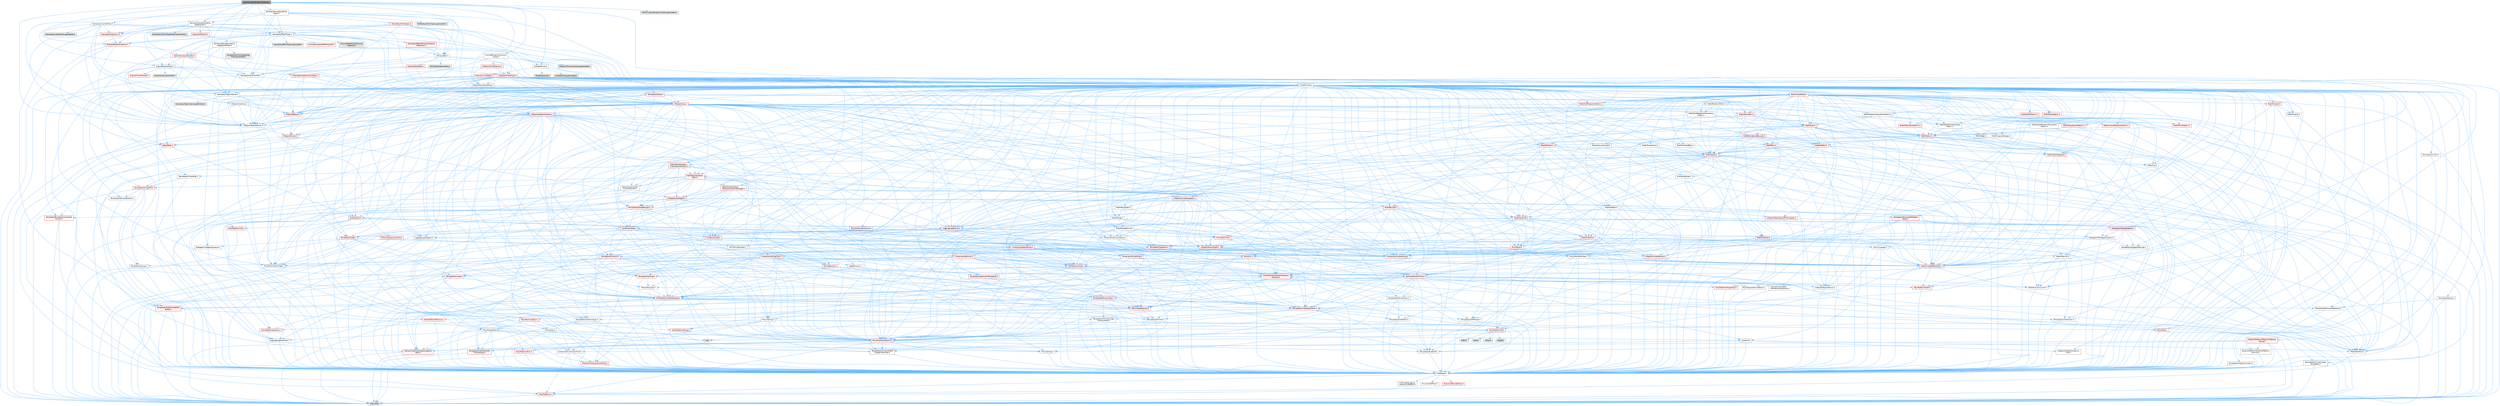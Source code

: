 digraph "AbilitySystemBlueprintLibrary.h"
{
 // INTERACTIVE_SVG=YES
 // LATEX_PDF_SIZE
  bgcolor="transparent";
  edge [fontname=Helvetica,fontsize=10,labelfontname=Helvetica,labelfontsize=10];
  node [fontname=Helvetica,fontsize=10,shape=box,height=0.2,width=0.4];
  Node1 [id="Node000001",label="AbilitySystemBlueprintLibrary.h",height=0.2,width=0.4,color="gray40", fillcolor="grey60", style="filled", fontcolor="black",tooltip=" "];
  Node1 -> Node2 [id="edge1_Node000001_Node000002",color="steelblue1",style="solid",tooltip=" "];
  Node2 [id="Node000002",label="CoreMinimal.h",height=0.2,width=0.4,color="grey40", fillcolor="white", style="filled",URL="$d7/d67/CoreMinimal_8h.html",tooltip=" "];
  Node2 -> Node3 [id="edge2_Node000002_Node000003",color="steelblue1",style="solid",tooltip=" "];
  Node3 [id="Node000003",label="CoreTypes.h",height=0.2,width=0.4,color="grey40", fillcolor="white", style="filled",URL="$dc/dec/CoreTypes_8h.html",tooltip=" "];
  Node3 -> Node4 [id="edge3_Node000003_Node000004",color="steelblue1",style="solid",tooltip=" "];
  Node4 [id="Node000004",label="HAL/Platform.h",height=0.2,width=0.4,color="red", fillcolor="#FFF0F0", style="filled",URL="$d9/dd0/Platform_8h.html",tooltip=" "];
  Node4 -> Node7 [id="edge4_Node000004_Node000007",color="steelblue1",style="solid",tooltip=" "];
  Node7 [id="Node000007",label="type_traits",height=0.2,width=0.4,color="grey60", fillcolor="#E0E0E0", style="filled",tooltip=" "];
  Node3 -> Node14 [id="edge5_Node000003_Node000014",color="steelblue1",style="solid",tooltip=" "];
  Node14 [id="Node000014",label="ProfilingDebugging\l/UMemoryDefines.h",height=0.2,width=0.4,color="grey40", fillcolor="white", style="filled",URL="$d2/da2/UMemoryDefines_8h.html",tooltip=" "];
  Node3 -> Node15 [id="edge6_Node000003_Node000015",color="steelblue1",style="solid",tooltip=" "];
  Node15 [id="Node000015",label="Misc/CoreMiscDefines.h",height=0.2,width=0.4,color="red", fillcolor="#FFF0F0", style="filled",URL="$da/d38/CoreMiscDefines_8h.html",tooltip=" "];
  Node15 -> Node4 [id="edge7_Node000015_Node000004",color="steelblue1",style="solid",tooltip=" "];
  Node3 -> Node16 [id="edge8_Node000003_Node000016",color="steelblue1",style="solid",tooltip=" "];
  Node16 [id="Node000016",label="Misc/CoreDefines.h",height=0.2,width=0.4,color="grey40", fillcolor="white", style="filled",URL="$d3/dd2/CoreDefines_8h.html",tooltip=" "];
  Node2 -> Node17 [id="edge9_Node000002_Node000017",color="steelblue1",style="solid",tooltip=" "];
  Node17 [id="Node000017",label="CoreFwd.h",height=0.2,width=0.4,color="grey40", fillcolor="white", style="filled",URL="$d1/d1e/CoreFwd_8h.html",tooltip=" "];
  Node17 -> Node3 [id="edge10_Node000017_Node000003",color="steelblue1",style="solid",tooltip=" "];
  Node17 -> Node18 [id="edge11_Node000017_Node000018",color="steelblue1",style="solid",tooltip=" "];
  Node18 [id="Node000018",label="Containers/ContainersFwd.h",height=0.2,width=0.4,color="grey40", fillcolor="white", style="filled",URL="$d4/d0a/ContainersFwd_8h.html",tooltip=" "];
  Node18 -> Node4 [id="edge12_Node000018_Node000004",color="steelblue1",style="solid",tooltip=" "];
  Node18 -> Node3 [id="edge13_Node000018_Node000003",color="steelblue1",style="solid",tooltip=" "];
  Node18 -> Node19 [id="edge14_Node000018_Node000019",color="steelblue1",style="solid",tooltip=" "];
  Node19 [id="Node000019",label="Traits/IsContiguousContainer.h",height=0.2,width=0.4,color="red", fillcolor="#FFF0F0", style="filled",URL="$d5/d3c/IsContiguousContainer_8h.html",tooltip=" "];
  Node19 -> Node3 [id="edge15_Node000019_Node000003",color="steelblue1",style="solid",tooltip=" "];
  Node17 -> Node22 [id="edge16_Node000017_Node000022",color="steelblue1",style="solid",tooltip=" "];
  Node22 [id="Node000022",label="Math/MathFwd.h",height=0.2,width=0.4,color="grey40", fillcolor="white", style="filled",URL="$d2/d10/MathFwd_8h.html",tooltip=" "];
  Node22 -> Node4 [id="edge17_Node000022_Node000004",color="steelblue1",style="solid",tooltip=" "];
  Node17 -> Node23 [id="edge18_Node000017_Node000023",color="steelblue1",style="solid",tooltip=" "];
  Node23 [id="Node000023",label="UObject/UObjectHierarchy\lFwd.h",height=0.2,width=0.4,color="grey40", fillcolor="white", style="filled",URL="$d3/d13/UObjectHierarchyFwd_8h.html",tooltip=" "];
  Node2 -> Node23 [id="edge19_Node000002_Node000023",color="steelblue1",style="solid",tooltip=" "];
  Node2 -> Node18 [id="edge20_Node000002_Node000018",color="steelblue1",style="solid",tooltip=" "];
  Node2 -> Node24 [id="edge21_Node000002_Node000024",color="steelblue1",style="solid",tooltip=" "];
  Node24 [id="Node000024",label="Misc/VarArgs.h",height=0.2,width=0.4,color="grey40", fillcolor="white", style="filled",URL="$d5/d6f/VarArgs_8h.html",tooltip=" "];
  Node24 -> Node3 [id="edge22_Node000024_Node000003",color="steelblue1",style="solid",tooltip=" "];
  Node2 -> Node25 [id="edge23_Node000002_Node000025",color="steelblue1",style="solid",tooltip=" "];
  Node25 [id="Node000025",label="Logging/LogVerbosity.h",height=0.2,width=0.4,color="grey40", fillcolor="white", style="filled",URL="$d2/d8f/LogVerbosity_8h.html",tooltip=" "];
  Node25 -> Node3 [id="edge24_Node000025_Node000003",color="steelblue1",style="solid",tooltip=" "];
  Node2 -> Node26 [id="edge25_Node000002_Node000026",color="steelblue1",style="solid",tooltip=" "];
  Node26 [id="Node000026",label="Misc/OutputDevice.h",height=0.2,width=0.4,color="grey40", fillcolor="white", style="filled",URL="$d7/d32/OutputDevice_8h.html",tooltip=" "];
  Node26 -> Node17 [id="edge26_Node000026_Node000017",color="steelblue1",style="solid",tooltip=" "];
  Node26 -> Node3 [id="edge27_Node000026_Node000003",color="steelblue1",style="solid",tooltip=" "];
  Node26 -> Node25 [id="edge28_Node000026_Node000025",color="steelblue1",style="solid",tooltip=" "];
  Node26 -> Node24 [id="edge29_Node000026_Node000024",color="steelblue1",style="solid",tooltip=" "];
  Node26 -> Node27 [id="edge30_Node000026_Node000027",color="steelblue1",style="solid",tooltip=" "];
  Node27 [id="Node000027",label="Templates/IsArrayOrRefOf\lTypeByPredicate.h",height=0.2,width=0.4,color="grey40", fillcolor="white", style="filled",URL="$d6/da1/IsArrayOrRefOfTypeByPredicate_8h.html",tooltip=" "];
  Node27 -> Node3 [id="edge31_Node000027_Node000003",color="steelblue1",style="solid",tooltip=" "];
  Node26 -> Node28 [id="edge32_Node000026_Node000028",color="steelblue1",style="solid",tooltip=" "];
  Node28 [id="Node000028",label="Templates/IsValidVariadic\lFunctionArg.h",height=0.2,width=0.4,color="red", fillcolor="#FFF0F0", style="filled",URL="$d0/dc8/IsValidVariadicFunctionArg_8h.html",tooltip=" "];
  Node28 -> Node3 [id="edge33_Node000028_Node000003",color="steelblue1",style="solid",tooltip=" "];
  Node28 -> Node7 [id="edge34_Node000028_Node000007",color="steelblue1",style="solid",tooltip=" "];
  Node26 -> Node30 [id="edge35_Node000026_Node000030",color="steelblue1",style="solid",tooltip=" "];
  Node30 [id="Node000030",label="Traits/IsCharEncodingCompatible\lWith.h",height=0.2,width=0.4,color="red", fillcolor="#FFF0F0", style="filled",URL="$df/dd1/IsCharEncodingCompatibleWith_8h.html",tooltip=" "];
  Node30 -> Node7 [id="edge36_Node000030_Node000007",color="steelblue1",style="solid",tooltip=" "];
  Node2 -> Node32 [id="edge37_Node000002_Node000032",color="steelblue1",style="solid",tooltip=" "];
  Node32 [id="Node000032",label="HAL/PlatformCrt.h",height=0.2,width=0.4,color="red", fillcolor="#FFF0F0", style="filled",URL="$d8/d75/PlatformCrt_8h.html",tooltip=" "];
  Node32 -> Node33 [id="edge38_Node000032_Node000033",color="steelblue1",style="solid",tooltip=" "];
  Node33 [id="Node000033",label="new",height=0.2,width=0.4,color="grey60", fillcolor="#E0E0E0", style="filled",tooltip=" "];
  Node32 -> Node34 [id="edge39_Node000032_Node000034",color="steelblue1",style="solid",tooltip=" "];
  Node34 [id="Node000034",label="wchar.h",height=0.2,width=0.4,color="grey60", fillcolor="#E0E0E0", style="filled",tooltip=" "];
  Node32 -> Node35 [id="edge40_Node000032_Node000035",color="steelblue1",style="solid",tooltip=" "];
  Node35 [id="Node000035",label="stddef.h",height=0.2,width=0.4,color="grey60", fillcolor="#E0E0E0", style="filled",tooltip=" "];
  Node32 -> Node36 [id="edge41_Node000032_Node000036",color="steelblue1",style="solid",tooltip=" "];
  Node36 [id="Node000036",label="stdlib.h",height=0.2,width=0.4,color="grey60", fillcolor="#E0E0E0", style="filled",tooltip=" "];
  Node32 -> Node37 [id="edge42_Node000032_Node000037",color="steelblue1",style="solid",tooltip=" "];
  Node37 [id="Node000037",label="stdio.h",height=0.2,width=0.4,color="grey60", fillcolor="#E0E0E0", style="filled",tooltip=" "];
  Node2 -> Node42 [id="edge43_Node000002_Node000042",color="steelblue1",style="solid",tooltip=" "];
  Node42 [id="Node000042",label="HAL/PlatformMisc.h",height=0.2,width=0.4,color="red", fillcolor="#FFF0F0", style="filled",URL="$d0/df5/PlatformMisc_8h.html",tooltip=" "];
  Node42 -> Node3 [id="edge44_Node000042_Node000003",color="steelblue1",style="solid",tooltip=" "];
  Node2 -> Node61 [id="edge45_Node000002_Node000061",color="steelblue1",style="solid",tooltip=" "];
  Node61 [id="Node000061",label="Misc/AssertionMacros.h",height=0.2,width=0.4,color="red", fillcolor="#FFF0F0", style="filled",URL="$d0/dfa/AssertionMacros_8h.html",tooltip=" "];
  Node61 -> Node3 [id="edge46_Node000061_Node000003",color="steelblue1",style="solid",tooltip=" "];
  Node61 -> Node4 [id="edge47_Node000061_Node000004",color="steelblue1",style="solid",tooltip=" "];
  Node61 -> Node42 [id="edge48_Node000061_Node000042",color="steelblue1",style="solid",tooltip=" "];
  Node61 -> Node62 [id="edge49_Node000061_Node000062",color="steelblue1",style="solid",tooltip=" "];
  Node62 [id="Node000062",label="Templates/EnableIf.h",height=0.2,width=0.4,color="grey40", fillcolor="white", style="filled",URL="$d7/d60/EnableIf_8h.html",tooltip=" "];
  Node62 -> Node3 [id="edge50_Node000062_Node000003",color="steelblue1",style="solid",tooltip=" "];
  Node61 -> Node27 [id="edge51_Node000061_Node000027",color="steelblue1",style="solid",tooltip=" "];
  Node61 -> Node28 [id="edge52_Node000061_Node000028",color="steelblue1",style="solid",tooltip=" "];
  Node61 -> Node30 [id="edge53_Node000061_Node000030",color="steelblue1",style="solid",tooltip=" "];
  Node61 -> Node24 [id="edge54_Node000061_Node000024",color="steelblue1",style="solid",tooltip=" "];
  Node2 -> Node70 [id="edge55_Node000002_Node000070",color="steelblue1",style="solid",tooltip=" "];
  Node70 [id="Node000070",label="Templates/IsPointer.h",height=0.2,width=0.4,color="grey40", fillcolor="white", style="filled",URL="$d7/d05/IsPointer_8h.html",tooltip=" "];
  Node70 -> Node3 [id="edge56_Node000070_Node000003",color="steelblue1",style="solid",tooltip=" "];
  Node2 -> Node71 [id="edge57_Node000002_Node000071",color="steelblue1",style="solid",tooltip=" "];
  Node71 [id="Node000071",label="HAL/PlatformMemory.h",height=0.2,width=0.4,color="red", fillcolor="#FFF0F0", style="filled",URL="$de/d68/PlatformMemory_8h.html",tooltip=" "];
  Node71 -> Node3 [id="edge58_Node000071_Node000003",color="steelblue1",style="solid",tooltip=" "];
  Node2 -> Node54 [id="edge59_Node000002_Node000054",color="steelblue1",style="solid",tooltip=" "];
  Node54 [id="Node000054",label="HAL/PlatformAtomics.h",height=0.2,width=0.4,color="red", fillcolor="#FFF0F0", style="filled",URL="$d3/d36/PlatformAtomics_8h.html",tooltip=" "];
  Node54 -> Node3 [id="edge60_Node000054_Node000003",color="steelblue1",style="solid",tooltip=" "];
  Node2 -> Node76 [id="edge61_Node000002_Node000076",color="steelblue1",style="solid",tooltip=" "];
  Node76 [id="Node000076",label="Misc/Exec.h",height=0.2,width=0.4,color="grey40", fillcolor="white", style="filled",URL="$de/ddb/Exec_8h.html",tooltip=" "];
  Node76 -> Node3 [id="edge62_Node000076_Node000003",color="steelblue1",style="solid",tooltip=" "];
  Node76 -> Node61 [id="edge63_Node000076_Node000061",color="steelblue1",style="solid",tooltip=" "];
  Node2 -> Node77 [id="edge64_Node000002_Node000077",color="steelblue1",style="solid",tooltip=" "];
  Node77 [id="Node000077",label="HAL/MemoryBase.h",height=0.2,width=0.4,color="red", fillcolor="#FFF0F0", style="filled",URL="$d6/d9f/MemoryBase_8h.html",tooltip=" "];
  Node77 -> Node3 [id="edge65_Node000077_Node000003",color="steelblue1",style="solid",tooltip=" "];
  Node77 -> Node54 [id="edge66_Node000077_Node000054",color="steelblue1",style="solid",tooltip=" "];
  Node77 -> Node32 [id="edge67_Node000077_Node000032",color="steelblue1",style="solid",tooltip=" "];
  Node77 -> Node76 [id="edge68_Node000077_Node000076",color="steelblue1",style="solid",tooltip=" "];
  Node77 -> Node26 [id="edge69_Node000077_Node000026",color="steelblue1",style="solid",tooltip=" "];
  Node2 -> Node87 [id="edge70_Node000002_Node000087",color="steelblue1",style="solid",tooltip=" "];
  Node87 [id="Node000087",label="HAL/UnrealMemory.h",height=0.2,width=0.4,color="red", fillcolor="#FFF0F0", style="filled",URL="$d9/d96/UnrealMemory_8h.html",tooltip=" "];
  Node87 -> Node3 [id="edge71_Node000087_Node000003",color="steelblue1",style="solid",tooltip=" "];
  Node87 -> Node77 [id="edge72_Node000087_Node000077",color="steelblue1",style="solid",tooltip=" "];
  Node87 -> Node71 [id="edge73_Node000087_Node000071",color="steelblue1",style="solid",tooltip=" "];
  Node87 -> Node70 [id="edge74_Node000087_Node000070",color="steelblue1",style="solid",tooltip=" "];
  Node2 -> Node89 [id="edge75_Node000002_Node000089",color="steelblue1",style="solid",tooltip=" "];
  Node89 [id="Node000089",label="Templates/IsArithmetic.h",height=0.2,width=0.4,color="grey40", fillcolor="white", style="filled",URL="$d2/d5d/IsArithmetic_8h.html",tooltip=" "];
  Node89 -> Node3 [id="edge76_Node000089_Node000003",color="steelblue1",style="solid",tooltip=" "];
  Node2 -> Node83 [id="edge77_Node000002_Node000083",color="steelblue1",style="solid",tooltip=" "];
  Node83 [id="Node000083",label="Templates/AndOrNot.h",height=0.2,width=0.4,color="grey40", fillcolor="white", style="filled",URL="$db/d0a/AndOrNot_8h.html",tooltip=" "];
  Node83 -> Node3 [id="edge78_Node000083_Node000003",color="steelblue1",style="solid",tooltip=" "];
  Node2 -> Node90 [id="edge79_Node000002_Node000090",color="steelblue1",style="solid",tooltip=" "];
  Node90 [id="Node000090",label="Templates/IsPODType.h",height=0.2,width=0.4,color="grey40", fillcolor="white", style="filled",URL="$d7/db1/IsPODType_8h.html",tooltip=" "];
  Node90 -> Node3 [id="edge80_Node000090_Node000003",color="steelblue1",style="solid",tooltip=" "];
  Node2 -> Node91 [id="edge81_Node000002_Node000091",color="steelblue1",style="solid",tooltip=" "];
  Node91 [id="Node000091",label="Templates/IsUECoreType.h",height=0.2,width=0.4,color="grey40", fillcolor="white", style="filled",URL="$d1/db8/IsUECoreType_8h.html",tooltip=" "];
  Node91 -> Node3 [id="edge82_Node000091_Node000003",color="steelblue1",style="solid",tooltip=" "];
  Node91 -> Node7 [id="edge83_Node000091_Node000007",color="steelblue1",style="solid",tooltip=" "];
  Node2 -> Node84 [id="edge84_Node000002_Node000084",color="steelblue1",style="solid",tooltip=" "];
  Node84 [id="Node000084",label="Templates/IsTriviallyCopy\lConstructible.h",height=0.2,width=0.4,color="grey40", fillcolor="white", style="filled",URL="$d3/d78/IsTriviallyCopyConstructible_8h.html",tooltip=" "];
  Node84 -> Node3 [id="edge85_Node000084_Node000003",color="steelblue1",style="solid",tooltip=" "];
  Node84 -> Node7 [id="edge86_Node000084_Node000007",color="steelblue1",style="solid",tooltip=" "];
  Node2 -> Node92 [id="edge87_Node000002_Node000092",color="steelblue1",style="solid",tooltip=" "];
  Node92 [id="Node000092",label="Templates/UnrealTypeTraits.h",height=0.2,width=0.4,color="red", fillcolor="#FFF0F0", style="filled",URL="$d2/d2d/UnrealTypeTraits_8h.html",tooltip=" "];
  Node92 -> Node3 [id="edge88_Node000092_Node000003",color="steelblue1",style="solid",tooltip=" "];
  Node92 -> Node70 [id="edge89_Node000092_Node000070",color="steelblue1",style="solid",tooltip=" "];
  Node92 -> Node61 [id="edge90_Node000092_Node000061",color="steelblue1",style="solid",tooltip=" "];
  Node92 -> Node83 [id="edge91_Node000092_Node000083",color="steelblue1",style="solid",tooltip=" "];
  Node92 -> Node62 [id="edge92_Node000092_Node000062",color="steelblue1",style="solid",tooltip=" "];
  Node92 -> Node89 [id="edge93_Node000092_Node000089",color="steelblue1",style="solid",tooltip=" "];
  Node92 -> Node90 [id="edge94_Node000092_Node000090",color="steelblue1",style="solid",tooltip=" "];
  Node92 -> Node91 [id="edge95_Node000092_Node000091",color="steelblue1",style="solid",tooltip=" "];
  Node92 -> Node84 [id="edge96_Node000092_Node000084",color="steelblue1",style="solid",tooltip=" "];
  Node2 -> Node62 [id="edge97_Node000002_Node000062",color="steelblue1",style="solid",tooltip=" "];
  Node2 -> Node94 [id="edge98_Node000002_Node000094",color="steelblue1",style="solid",tooltip=" "];
  Node94 [id="Node000094",label="Templates/RemoveReference.h",height=0.2,width=0.4,color="grey40", fillcolor="white", style="filled",URL="$da/dbe/RemoveReference_8h.html",tooltip=" "];
  Node94 -> Node3 [id="edge99_Node000094_Node000003",color="steelblue1",style="solid",tooltip=" "];
  Node2 -> Node95 [id="edge100_Node000002_Node000095",color="steelblue1",style="solid",tooltip=" "];
  Node95 [id="Node000095",label="Templates/IntegralConstant.h",height=0.2,width=0.4,color="grey40", fillcolor="white", style="filled",URL="$db/d1b/IntegralConstant_8h.html",tooltip=" "];
  Node95 -> Node3 [id="edge101_Node000095_Node000003",color="steelblue1",style="solid",tooltip=" "];
  Node2 -> Node96 [id="edge102_Node000002_Node000096",color="steelblue1",style="solid",tooltip=" "];
  Node96 [id="Node000096",label="Templates/IsClass.h",height=0.2,width=0.4,color="grey40", fillcolor="white", style="filled",URL="$db/dcb/IsClass_8h.html",tooltip=" "];
  Node96 -> Node3 [id="edge103_Node000096_Node000003",color="steelblue1",style="solid",tooltip=" "];
  Node2 -> Node97 [id="edge104_Node000002_Node000097",color="steelblue1",style="solid",tooltip=" "];
  Node97 [id="Node000097",label="Templates/TypeCompatible\lBytes.h",height=0.2,width=0.4,color="red", fillcolor="#FFF0F0", style="filled",URL="$df/d0a/TypeCompatibleBytes_8h.html",tooltip=" "];
  Node97 -> Node3 [id="edge105_Node000097_Node000003",color="steelblue1",style="solid",tooltip=" "];
  Node97 -> Node33 [id="edge106_Node000097_Node000033",color="steelblue1",style="solid",tooltip=" "];
  Node97 -> Node7 [id="edge107_Node000097_Node000007",color="steelblue1",style="solid",tooltip=" "];
  Node2 -> Node19 [id="edge108_Node000002_Node000019",color="steelblue1",style="solid",tooltip=" "];
  Node2 -> Node98 [id="edge109_Node000002_Node000098",color="steelblue1",style="solid",tooltip=" "];
  Node98 [id="Node000098",label="Templates/UnrealTemplate.h",height=0.2,width=0.4,color="red", fillcolor="#FFF0F0", style="filled",URL="$d4/d24/UnrealTemplate_8h.html",tooltip=" "];
  Node98 -> Node3 [id="edge110_Node000098_Node000003",color="steelblue1",style="solid",tooltip=" "];
  Node98 -> Node70 [id="edge111_Node000098_Node000070",color="steelblue1",style="solid",tooltip=" "];
  Node98 -> Node87 [id="edge112_Node000098_Node000087",color="steelblue1",style="solid",tooltip=" "];
  Node98 -> Node92 [id="edge113_Node000098_Node000092",color="steelblue1",style="solid",tooltip=" "];
  Node98 -> Node94 [id="edge114_Node000098_Node000094",color="steelblue1",style="solid",tooltip=" "];
  Node98 -> Node97 [id="edge115_Node000098_Node000097",color="steelblue1",style="solid",tooltip=" "];
  Node98 -> Node19 [id="edge116_Node000098_Node000019",color="steelblue1",style="solid",tooltip=" "];
  Node98 -> Node7 [id="edge117_Node000098_Node000007",color="steelblue1",style="solid",tooltip=" "];
  Node2 -> Node47 [id="edge118_Node000002_Node000047",color="steelblue1",style="solid",tooltip=" "];
  Node47 [id="Node000047",label="Math/NumericLimits.h",height=0.2,width=0.4,color="grey40", fillcolor="white", style="filled",URL="$df/d1b/NumericLimits_8h.html",tooltip=" "];
  Node47 -> Node3 [id="edge119_Node000047_Node000003",color="steelblue1",style="solid",tooltip=" "];
  Node2 -> Node102 [id="edge120_Node000002_Node000102",color="steelblue1",style="solid",tooltip=" "];
  Node102 [id="Node000102",label="HAL/PlatformMath.h",height=0.2,width=0.4,color="red", fillcolor="#FFF0F0", style="filled",URL="$dc/d53/PlatformMath_8h.html",tooltip=" "];
  Node102 -> Node3 [id="edge121_Node000102_Node000003",color="steelblue1",style="solid",tooltip=" "];
  Node2 -> Node85 [id="edge122_Node000002_Node000085",color="steelblue1",style="solid",tooltip=" "];
  Node85 [id="Node000085",label="Templates/IsTriviallyCopy\lAssignable.h",height=0.2,width=0.4,color="grey40", fillcolor="white", style="filled",URL="$d2/df2/IsTriviallyCopyAssignable_8h.html",tooltip=" "];
  Node85 -> Node3 [id="edge123_Node000085_Node000003",color="steelblue1",style="solid",tooltip=" "];
  Node85 -> Node7 [id="edge124_Node000085_Node000007",color="steelblue1",style="solid",tooltip=" "];
  Node2 -> Node110 [id="edge125_Node000002_Node000110",color="steelblue1",style="solid",tooltip=" "];
  Node110 [id="Node000110",label="Templates/MemoryOps.h",height=0.2,width=0.4,color="red", fillcolor="#FFF0F0", style="filled",URL="$db/dea/MemoryOps_8h.html",tooltip=" "];
  Node110 -> Node3 [id="edge126_Node000110_Node000003",color="steelblue1",style="solid",tooltip=" "];
  Node110 -> Node87 [id="edge127_Node000110_Node000087",color="steelblue1",style="solid",tooltip=" "];
  Node110 -> Node85 [id="edge128_Node000110_Node000085",color="steelblue1",style="solid",tooltip=" "];
  Node110 -> Node84 [id="edge129_Node000110_Node000084",color="steelblue1",style="solid",tooltip=" "];
  Node110 -> Node92 [id="edge130_Node000110_Node000092",color="steelblue1",style="solid",tooltip=" "];
  Node110 -> Node33 [id="edge131_Node000110_Node000033",color="steelblue1",style="solid",tooltip=" "];
  Node110 -> Node7 [id="edge132_Node000110_Node000007",color="steelblue1",style="solid",tooltip=" "];
  Node2 -> Node111 [id="edge133_Node000002_Node000111",color="steelblue1",style="solid",tooltip=" "];
  Node111 [id="Node000111",label="Containers/ContainerAllocation\lPolicies.h",height=0.2,width=0.4,color="red", fillcolor="#FFF0F0", style="filled",URL="$d7/dff/ContainerAllocationPolicies_8h.html",tooltip=" "];
  Node111 -> Node3 [id="edge134_Node000111_Node000003",color="steelblue1",style="solid",tooltip=" "];
  Node111 -> Node111 [id="edge135_Node000111_Node000111",color="steelblue1",style="solid",tooltip=" "];
  Node111 -> Node102 [id="edge136_Node000111_Node000102",color="steelblue1",style="solid",tooltip=" "];
  Node111 -> Node87 [id="edge137_Node000111_Node000087",color="steelblue1",style="solid",tooltip=" "];
  Node111 -> Node47 [id="edge138_Node000111_Node000047",color="steelblue1",style="solid",tooltip=" "];
  Node111 -> Node61 [id="edge139_Node000111_Node000061",color="steelblue1",style="solid",tooltip=" "];
  Node111 -> Node110 [id="edge140_Node000111_Node000110",color="steelblue1",style="solid",tooltip=" "];
  Node111 -> Node97 [id="edge141_Node000111_Node000097",color="steelblue1",style="solid",tooltip=" "];
  Node111 -> Node7 [id="edge142_Node000111_Node000007",color="steelblue1",style="solid",tooltip=" "];
  Node2 -> Node114 [id="edge143_Node000002_Node000114",color="steelblue1",style="solid",tooltip=" "];
  Node114 [id="Node000114",label="Templates/IsEnumClass.h",height=0.2,width=0.4,color="grey40", fillcolor="white", style="filled",URL="$d7/d15/IsEnumClass_8h.html",tooltip=" "];
  Node114 -> Node3 [id="edge144_Node000114_Node000003",color="steelblue1",style="solid",tooltip=" "];
  Node114 -> Node83 [id="edge145_Node000114_Node000083",color="steelblue1",style="solid",tooltip=" "];
  Node2 -> Node115 [id="edge146_Node000002_Node000115",color="steelblue1",style="solid",tooltip=" "];
  Node115 [id="Node000115",label="HAL/PlatformProperties.h",height=0.2,width=0.4,color="red", fillcolor="#FFF0F0", style="filled",URL="$d9/db0/PlatformProperties_8h.html",tooltip=" "];
  Node115 -> Node3 [id="edge147_Node000115_Node000003",color="steelblue1",style="solid",tooltip=" "];
  Node2 -> Node118 [id="edge148_Node000002_Node000118",color="steelblue1",style="solid",tooltip=" "];
  Node118 [id="Node000118",label="Misc/EngineVersionBase.h",height=0.2,width=0.4,color="grey40", fillcolor="white", style="filled",URL="$d5/d2b/EngineVersionBase_8h.html",tooltip=" "];
  Node118 -> Node3 [id="edge149_Node000118_Node000003",color="steelblue1",style="solid",tooltip=" "];
  Node2 -> Node119 [id="edge150_Node000002_Node000119",color="steelblue1",style="solid",tooltip=" "];
  Node119 [id="Node000119",label="Internationalization\l/TextNamespaceFwd.h",height=0.2,width=0.4,color="grey40", fillcolor="white", style="filled",URL="$d8/d97/TextNamespaceFwd_8h.html",tooltip=" "];
  Node119 -> Node3 [id="edge151_Node000119_Node000003",color="steelblue1",style="solid",tooltip=" "];
  Node2 -> Node120 [id="edge152_Node000002_Node000120",color="steelblue1",style="solid",tooltip=" "];
  Node120 [id="Node000120",label="Serialization/Archive.h",height=0.2,width=0.4,color="red", fillcolor="#FFF0F0", style="filled",URL="$d7/d3b/Archive_8h.html",tooltip=" "];
  Node120 -> Node17 [id="edge153_Node000120_Node000017",color="steelblue1",style="solid",tooltip=" "];
  Node120 -> Node3 [id="edge154_Node000120_Node000003",color="steelblue1",style="solid",tooltip=" "];
  Node120 -> Node115 [id="edge155_Node000120_Node000115",color="steelblue1",style="solid",tooltip=" "];
  Node120 -> Node119 [id="edge156_Node000120_Node000119",color="steelblue1",style="solid",tooltip=" "];
  Node120 -> Node22 [id="edge157_Node000120_Node000022",color="steelblue1",style="solid",tooltip=" "];
  Node120 -> Node61 [id="edge158_Node000120_Node000061",color="steelblue1",style="solid",tooltip=" "];
  Node120 -> Node118 [id="edge159_Node000120_Node000118",color="steelblue1",style="solid",tooltip=" "];
  Node120 -> Node24 [id="edge160_Node000120_Node000024",color="steelblue1",style="solid",tooltip=" "];
  Node120 -> Node62 [id="edge161_Node000120_Node000062",color="steelblue1",style="solid",tooltip=" "];
  Node120 -> Node27 [id="edge162_Node000120_Node000027",color="steelblue1",style="solid",tooltip=" "];
  Node120 -> Node114 [id="edge163_Node000120_Node000114",color="steelblue1",style="solid",tooltip=" "];
  Node120 -> Node28 [id="edge164_Node000120_Node000028",color="steelblue1",style="solid",tooltip=" "];
  Node120 -> Node98 [id="edge165_Node000120_Node000098",color="steelblue1",style="solid",tooltip=" "];
  Node120 -> Node30 [id="edge166_Node000120_Node000030",color="steelblue1",style="solid",tooltip=" "];
  Node120 -> Node123 [id="edge167_Node000120_Node000123",color="steelblue1",style="solid",tooltip=" "];
  Node123 [id="Node000123",label="UObject/ObjectVersion.h",height=0.2,width=0.4,color="grey40", fillcolor="white", style="filled",URL="$da/d63/ObjectVersion_8h.html",tooltip=" "];
  Node123 -> Node3 [id="edge168_Node000123_Node000003",color="steelblue1",style="solid",tooltip=" "];
  Node2 -> Node124 [id="edge169_Node000002_Node000124",color="steelblue1",style="solid",tooltip=" "];
  Node124 [id="Node000124",label="Templates/Less.h",height=0.2,width=0.4,color="grey40", fillcolor="white", style="filled",URL="$de/dc8/Less_8h.html",tooltip=" "];
  Node124 -> Node3 [id="edge170_Node000124_Node000003",color="steelblue1",style="solid",tooltip=" "];
  Node124 -> Node98 [id="edge171_Node000124_Node000098",color="steelblue1",style="solid",tooltip=" "];
  Node2 -> Node125 [id="edge172_Node000002_Node000125",color="steelblue1",style="solid",tooltip=" "];
  Node125 [id="Node000125",label="Templates/Sorting.h",height=0.2,width=0.4,color="red", fillcolor="#FFF0F0", style="filled",URL="$d3/d9e/Sorting_8h.html",tooltip=" "];
  Node125 -> Node3 [id="edge173_Node000125_Node000003",color="steelblue1",style="solid",tooltip=" "];
  Node125 -> Node102 [id="edge174_Node000125_Node000102",color="steelblue1",style="solid",tooltip=" "];
  Node125 -> Node124 [id="edge175_Node000125_Node000124",color="steelblue1",style="solid",tooltip=" "];
  Node2 -> Node136 [id="edge176_Node000002_Node000136",color="steelblue1",style="solid",tooltip=" "];
  Node136 [id="Node000136",label="Misc/Char.h",height=0.2,width=0.4,color="red", fillcolor="#FFF0F0", style="filled",URL="$d0/d58/Char_8h.html",tooltip=" "];
  Node136 -> Node3 [id="edge177_Node000136_Node000003",color="steelblue1",style="solid",tooltip=" "];
  Node136 -> Node7 [id="edge178_Node000136_Node000007",color="steelblue1",style="solid",tooltip=" "];
  Node2 -> Node139 [id="edge179_Node000002_Node000139",color="steelblue1",style="solid",tooltip=" "];
  Node139 [id="Node000139",label="GenericPlatform/GenericPlatform\lStricmp.h",height=0.2,width=0.4,color="grey40", fillcolor="white", style="filled",URL="$d2/d86/GenericPlatformStricmp_8h.html",tooltip=" "];
  Node139 -> Node3 [id="edge180_Node000139_Node000003",color="steelblue1",style="solid",tooltip=" "];
  Node2 -> Node140 [id="edge181_Node000002_Node000140",color="steelblue1",style="solid",tooltip=" "];
  Node140 [id="Node000140",label="GenericPlatform/GenericPlatform\lString.h",height=0.2,width=0.4,color="red", fillcolor="#FFF0F0", style="filled",URL="$dd/d20/GenericPlatformString_8h.html",tooltip=" "];
  Node140 -> Node3 [id="edge182_Node000140_Node000003",color="steelblue1",style="solid",tooltip=" "];
  Node140 -> Node139 [id="edge183_Node000140_Node000139",color="steelblue1",style="solid",tooltip=" "];
  Node140 -> Node62 [id="edge184_Node000140_Node000062",color="steelblue1",style="solid",tooltip=" "];
  Node140 -> Node30 [id="edge185_Node000140_Node000030",color="steelblue1",style="solid",tooltip=" "];
  Node140 -> Node7 [id="edge186_Node000140_Node000007",color="steelblue1",style="solid",tooltip=" "];
  Node2 -> Node73 [id="edge187_Node000002_Node000073",color="steelblue1",style="solid",tooltip=" "];
  Node73 [id="Node000073",label="HAL/PlatformString.h",height=0.2,width=0.4,color="red", fillcolor="#FFF0F0", style="filled",URL="$db/db5/PlatformString_8h.html",tooltip=" "];
  Node73 -> Node3 [id="edge188_Node000073_Node000003",color="steelblue1",style="solid",tooltip=" "];
  Node2 -> Node143 [id="edge189_Node000002_Node000143",color="steelblue1",style="solid",tooltip=" "];
  Node143 [id="Node000143",label="Misc/CString.h",height=0.2,width=0.4,color="grey40", fillcolor="white", style="filled",URL="$d2/d49/CString_8h.html",tooltip=" "];
  Node143 -> Node3 [id="edge190_Node000143_Node000003",color="steelblue1",style="solid",tooltip=" "];
  Node143 -> Node32 [id="edge191_Node000143_Node000032",color="steelblue1",style="solid",tooltip=" "];
  Node143 -> Node73 [id="edge192_Node000143_Node000073",color="steelblue1",style="solid",tooltip=" "];
  Node143 -> Node61 [id="edge193_Node000143_Node000061",color="steelblue1",style="solid",tooltip=" "];
  Node143 -> Node136 [id="edge194_Node000143_Node000136",color="steelblue1",style="solid",tooltip=" "];
  Node143 -> Node24 [id="edge195_Node000143_Node000024",color="steelblue1",style="solid",tooltip=" "];
  Node143 -> Node27 [id="edge196_Node000143_Node000027",color="steelblue1",style="solid",tooltip=" "];
  Node143 -> Node28 [id="edge197_Node000143_Node000028",color="steelblue1",style="solid",tooltip=" "];
  Node143 -> Node30 [id="edge198_Node000143_Node000030",color="steelblue1",style="solid",tooltip=" "];
  Node2 -> Node144 [id="edge199_Node000002_Node000144",color="steelblue1",style="solid",tooltip=" "];
  Node144 [id="Node000144",label="Misc/Crc.h",height=0.2,width=0.4,color="red", fillcolor="#FFF0F0", style="filled",URL="$d4/dd2/Crc_8h.html",tooltip=" "];
  Node144 -> Node3 [id="edge200_Node000144_Node000003",color="steelblue1",style="solid",tooltip=" "];
  Node144 -> Node73 [id="edge201_Node000144_Node000073",color="steelblue1",style="solid",tooltip=" "];
  Node144 -> Node61 [id="edge202_Node000144_Node000061",color="steelblue1",style="solid",tooltip=" "];
  Node144 -> Node143 [id="edge203_Node000144_Node000143",color="steelblue1",style="solid",tooltip=" "];
  Node144 -> Node136 [id="edge204_Node000144_Node000136",color="steelblue1",style="solid",tooltip=" "];
  Node144 -> Node92 [id="edge205_Node000144_Node000092",color="steelblue1",style="solid",tooltip=" "];
  Node2 -> Node135 [id="edge206_Node000002_Node000135",color="steelblue1",style="solid",tooltip=" "];
  Node135 [id="Node000135",label="Math/UnrealMathUtility.h",height=0.2,width=0.4,color="red", fillcolor="#FFF0F0", style="filled",URL="$db/db8/UnrealMathUtility_8h.html",tooltip=" "];
  Node135 -> Node3 [id="edge207_Node000135_Node000003",color="steelblue1",style="solid",tooltip=" "];
  Node135 -> Node61 [id="edge208_Node000135_Node000061",color="steelblue1",style="solid",tooltip=" "];
  Node135 -> Node102 [id="edge209_Node000135_Node000102",color="steelblue1",style="solid",tooltip=" "];
  Node135 -> Node22 [id="edge210_Node000135_Node000022",color="steelblue1",style="solid",tooltip=" "];
  Node2 -> Node145 [id="edge211_Node000002_Node000145",color="steelblue1",style="solid",tooltip=" "];
  Node145 [id="Node000145",label="Containers/UnrealString.h",height=0.2,width=0.4,color="red", fillcolor="#FFF0F0", style="filled",URL="$d5/dba/UnrealString_8h.html",tooltip=" "];
  Node2 -> Node149 [id="edge212_Node000002_Node000149",color="steelblue1",style="solid",tooltip=" "];
  Node149 [id="Node000149",label="Containers/Array.h",height=0.2,width=0.4,color="red", fillcolor="#FFF0F0", style="filled",URL="$df/dd0/Array_8h.html",tooltip=" "];
  Node149 -> Node3 [id="edge213_Node000149_Node000003",color="steelblue1",style="solid",tooltip=" "];
  Node149 -> Node61 [id="edge214_Node000149_Node000061",color="steelblue1",style="solid",tooltip=" "];
  Node149 -> Node87 [id="edge215_Node000149_Node000087",color="steelblue1",style="solid",tooltip=" "];
  Node149 -> Node92 [id="edge216_Node000149_Node000092",color="steelblue1",style="solid",tooltip=" "];
  Node149 -> Node98 [id="edge217_Node000149_Node000098",color="steelblue1",style="solid",tooltip=" "];
  Node149 -> Node111 [id="edge218_Node000149_Node000111",color="steelblue1",style="solid",tooltip=" "];
  Node149 -> Node120 [id="edge219_Node000149_Node000120",color="steelblue1",style="solid",tooltip=" "];
  Node149 -> Node128 [id="edge220_Node000149_Node000128",color="steelblue1",style="solid",tooltip=" "];
  Node128 [id="Node000128",label="Templates/Invoke.h",height=0.2,width=0.4,color="red", fillcolor="#FFF0F0", style="filled",URL="$d7/deb/Invoke_8h.html",tooltip=" "];
  Node128 -> Node3 [id="edge221_Node000128_Node000003",color="steelblue1",style="solid",tooltip=" "];
  Node128 -> Node98 [id="edge222_Node000128_Node000098",color="steelblue1",style="solid",tooltip=" "];
  Node128 -> Node7 [id="edge223_Node000128_Node000007",color="steelblue1",style="solid",tooltip=" "];
  Node149 -> Node124 [id="edge224_Node000149_Node000124",color="steelblue1",style="solid",tooltip=" "];
  Node149 -> Node125 [id="edge225_Node000149_Node000125",color="steelblue1",style="solid",tooltip=" "];
  Node149 -> Node172 [id="edge226_Node000149_Node000172",color="steelblue1",style="solid",tooltip=" "];
  Node172 [id="Node000172",label="Templates/AlignmentTemplates.h",height=0.2,width=0.4,color="red", fillcolor="#FFF0F0", style="filled",URL="$dd/d32/AlignmentTemplates_8h.html",tooltip=" "];
  Node172 -> Node3 [id="edge227_Node000172_Node000003",color="steelblue1",style="solid",tooltip=" "];
  Node172 -> Node70 [id="edge228_Node000172_Node000070",color="steelblue1",style="solid",tooltip=" "];
  Node149 -> Node7 [id="edge229_Node000149_Node000007",color="steelblue1",style="solid",tooltip=" "];
  Node2 -> Node173 [id="edge230_Node000002_Node000173",color="steelblue1",style="solid",tooltip=" "];
  Node173 [id="Node000173",label="Misc/FrameNumber.h",height=0.2,width=0.4,color="grey40", fillcolor="white", style="filled",URL="$dd/dbd/FrameNumber_8h.html",tooltip=" "];
  Node173 -> Node3 [id="edge231_Node000173_Node000003",color="steelblue1",style="solid",tooltip=" "];
  Node173 -> Node47 [id="edge232_Node000173_Node000047",color="steelblue1",style="solid",tooltip=" "];
  Node173 -> Node135 [id="edge233_Node000173_Node000135",color="steelblue1",style="solid",tooltip=" "];
  Node173 -> Node62 [id="edge234_Node000173_Node000062",color="steelblue1",style="solid",tooltip=" "];
  Node173 -> Node92 [id="edge235_Node000173_Node000092",color="steelblue1",style="solid",tooltip=" "];
  Node2 -> Node174 [id="edge236_Node000002_Node000174",color="steelblue1",style="solid",tooltip=" "];
  Node174 [id="Node000174",label="Misc/Timespan.h",height=0.2,width=0.4,color="grey40", fillcolor="white", style="filled",URL="$da/dd9/Timespan_8h.html",tooltip=" "];
  Node174 -> Node3 [id="edge237_Node000174_Node000003",color="steelblue1",style="solid",tooltip=" "];
  Node174 -> Node175 [id="edge238_Node000174_Node000175",color="steelblue1",style="solid",tooltip=" "];
  Node175 [id="Node000175",label="Math/Interval.h",height=0.2,width=0.4,color="grey40", fillcolor="white", style="filled",URL="$d1/d55/Interval_8h.html",tooltip=" "];
  Node175 -> Node3 [id="edge239_Node000175_Node000003",color="steelblue1",style="solid",tooltip=" "];
  Node175 -> Node89 [id="edge240_Node000175_Node000089",color="steelblue1",style="solid",tooltip=" "];
  Node175 -> Node92 [id="edge241_Node000175_Node000092",color="steelblue1",style="solid",tooltip=" "];
  Node175 -> Node47 [id="edge242_Node000175_Node000047",color="steelblue1",style="solid",tooltip=" "];
  Node175 -> Node135 [id="edge243_Node000175_Node000135",color="steelblue1",style="solid",tooltip=" "];
  Node174 -> Node135 [id="edge244_Node000174_Node000135",color="steelblue1",style="solid",tooltip=" "];
  Node174 -> Node61 [id="edge245_Node000174_Node000061",color="steelblue1",style="solid",tooltip=" "];
  Node2 -> Node176 [id="edge246_Node000002_Node000176",color="steelblue1",style="solid",tooltip=" "];
  Node176 [id="Node000176",label="Containers/StringConv.h",height=0.2,width=0.4,color="red", fillcolor="#FFF0F0", style="filled",URL="$d3/ddf/StringConv_8h.html",tooltip=" "];
  Node176 -> Node3 [id="edge247_Node000176_Node000003",color="steelblue1",style="solid",tooltip=" "];
  Node176 -> Node61 [id="edge248_Node000176_Node000061",color="steelblue1",style="solid",tooltip=" "];
  Node176 -> Node111 [id="edge249_Node000176_Node000111",color="steelblue1",style="solid",tooltip=" "];
  Node176 -> Node149 [id="edge250_Node000176_Node000149",color="steelblue1",style="solid",tooltip=" "];
  Node176 -> Node143 [id="edge251_Node000176_Node000143",color="steelblue1",style="solid",tooltip=" "];
  Node176 -> Node177 [id="edge252_Node000176_Node000177",color="steelblue1",style="solid",tooltip=" "];
  Node177 [id="Node000177",label="Templates/IsArray.h",height=0.2,width=0.4,color="grey40", fillcolor="white", style="filled",URL="$d8/d8d/IsArray_8h.html",tooltip=" "];
  Node177 -> Node3 [id="edge253_Node000177_Node000003",color="steelblue1",style="solid",tooltip=" "];
  Node176 -> Node98 [id="edge254_Node000176_Node000098",color="steelblue1",style="solid",tooltip=" "];
  Node176 -> Node92 [id="edge255_Node000176_Node000092",color="steelblue1",style="solid",tooltip=" "];
  Node176 -> Node30 [id="edge256_Node000176_Node000030",color="steelblue1",style="solid",tooltip=" "];
  Node176 -> Node19 [id="edge257_Node000176_Node000019",color="steelblue1",style="solid",tooltip=" "];
  Node176 -> Node7 [id="edge258_Node000176_Node000007",color="steelblue1",style="solid",tooltip=" "];
  Node2 -> Node178 [id="edge259_Node000002_Node000178",color="steelblue1",style="solid",tooltip=" "];
  Node178 [id="Node000178",label="UObject/UnrealNames.h",height=0.2,width=0.4,color="red", fillcolor="#FFF0F0", style="filled",URL="$d8/db1/UnrealNames_8h.html",tooltip=" "];
  Node178 -> Node3 [id="edge260_Node000178_Node000003",color="steelblue1",style="solid",tooltip=" "];
  Node2 -> Node180 [id="edge261_Node000002_Node000180",color="steelblue1",style="solid",tooltip=" "];
  Node180 [id="Node000180",label="UObject/NameTypes.h",height=0.2,width=0.4,color="red", fillcolor="#FFF0F0", style="filled",URL="$d6/d35/NameTypes_8h.html",tooltip=" "];
  Node180 -> Node3 [id="edge262_Node000180_Node000003",color="steelblue1",style="solid",tooltip=" "];
  Node180 -> Node61 [id="edge263_Node000180_Node000061",color="steelblue1",style="solid",tooltip=" "];
  Node180 -> Node87 [id="edge264_Node000180_Node000087",color="steelblue1",style="solid",tooltip=" "];
  Node180 -> Node92 [id="edge265_Node000180_Node000092",color="steelblue1",style="solid",tooltip=" "];
  Node180 -> Node98 [id="edge266_Node000180_Node000098",color="steelblue1",style="solid",tooltip=" "];
  Node180 -> Node145 [id="edge267_Node000180_Node000145",color="steelblue1",style="solid",tooltip=" "];
  Node180 -> Node176 [id="edge268_Node000180_Node000176",color="steelblue1",style="solid",tooltip=" "];
  Node180 -> Node178 [id="edge269_Node000180_Node000178",color="steelblue1",style="solid",tooltip=" "];
  Node2 -> Node188 [id="edge270_Node000002_Node000188",color="steelblue1",style="solid",tooltip=" "];
  Node188 [id="Node000188",label="Misc/Parse.h",height=0.2,width=0.4,color="red", fillcolor="#FFF0F0", style="filled",URL="$dc/d71/Parse_8h.html",tooltip=" "];
  Node188 -> Node145 [id="edge271_Node000188_Node000145",color="steelblue1",style="solid",tooltip=" "];
  Node188 -> Node3 [id="edge272_Node000188_Node000003",color="steelblue1",style="solid",tooltip=" "];
  Node188 -> Node32 [id="edge273_Node000188_Node000032",color="steelblue1",style="solid",tooltip=" "];
  Node188 -> Node49 [id="edge274_Node000188_Node000049",color="steelblue1",style="solid",tooltip=" "];
  Node49 [id="Node000049",label="Misc/EnumClassFlags.h",height=0.2,width=0.4,color="grey40", fillcolor="white", style="filled",URL="$d8/de7/EnumClassFlags_8h.html",tooltip=" "];
  Node188 -> Node189 [id="edge275_Node000188_Node000189",color="steelblue1",style="solid",tooltip=" "];
  Node189 [id="Node000189",label="Templates/Function.h",height=0.2,width=0.4,color="red", fillcolor="#FFF0F0", style="filled",URL="$df/df5/Function_8h.html",tooltip=" "];
  Node189 -> Node3 [id="edge276_Node000189_Node000003",color="steelblue1",style="solid",tooltip=" "];
  Node189 -> Node61 [id="edge277_Node000189_Node000061",color="steelblue1",style="solid",tooltip=" "];
  Node189 -> Node87 [id="edge278_Node000189_Node000087",color="steelblue1",style="solid",tooltip=" "];
  Node189 -> Node92 [id="edge279_Node000189_Node000092",color="steelblue1",style="solid",tooltip=" "];
  Node189 -> Node128 [id="edge280_Node000189_Node000128",color="steelblue1",style="solid",tooltip=" "];
  Node189 -> Node98 [id="edge281_Node000189_Node000098",color="steelblue1",style="solid",tooltip=" "];
  Node189 -> Node135 [id="edge282_Node000189_Node000135",color="steelblue1",style="solid",tooltip=" "];
  Node189 -> Node33 [id="edge283_Node000189_Node000033",color="steelblue1",style="solid",tooltip=" "];
  Node189 -> Node7 [id="edge284_Node000189_Node000007",color="steelblue1",style="solid",tooltip=" "];
  Node2 -> Node172 [id="edge285_Node000002_Node000172",color="steelblue1",style="solid",tooltip=" "];
  Node2 -> Node191 [id="edge286_Node000002_Node000191",color="steelblue1",style="solid",tooltip=" "];
  Node191 [id="Node000191",label="Misc/StructBuilder.h",height=0.2,width=0.4,color="grey40", fillcolor="white", style="filled",URL="$d9/db3/StructBuilder_8h.html",tooltip=" "];
  Node191 -> Node3 [id="edge287_Node000191_Node000003",color="steelblue1",style="solid",tooltip=" "];
  Node191 -> Node135 [id="edge288_Node000191_Node000135",color="steelblue1",style="solid",tooltip=" "];
  Node191 -> Node172 [id="edge289_Node000191_Node000172",color="steelblue1",style="solid",tooltip=" "];
  Node2 -> Node104 [id="edge290_Node000002_Node000104",color="steelblue1",style="solid",tooltip=" "];
  Node104 [id="Node000104",label="Templates/Decay.h",height=0.2,width=0.4,color="grey40", fillcolor="white", style="filled",URL="$dd/d0f/Decay_8h.html",tooltip=" "];
  Node104 -> Node3 [id="edge291_Node000104_Node000003",color="steelblue1",style="solid",tooltip=" "];
  Node104 -> Node94 [id="edge292_Node000104_Node000094",color="steelblue1",style="solid",tooltip=" "];
  Node104 -> Node7 [id="edge293_Node000104_Node000007",color="steelblue1",style="solid",tooltip=" "];
  Node2 -> Node192 [id="edge294_Node000002_Node000192",color="steelblue1",style="solid",tooltip=" "];
  Node192 [id="Node000192",label="Templates/PointerIsConvertible\lFromTo.h",height=0.2,width=0.4,color="red", fillcolor="#FFF0F0", style="filled",URL="$d6/d65/PointerIsConvertibleFromTo_8h.html",tooltip=" "];
  Node192 -> Node3 [id="edge295_Node000192_Node000003",color="steelblue1",style="solid",tooltip=" "];
  Node192 -> Node7 [id="edge296_Node000192_Node000007",color="steelblue1",style="solid",tooltip=" "];
  Node2 -> Node128 [id="edge297_Node000002_Node000128",color="steelblue1",style="solid",tooltip=" "];
  Node2 -> Node189 [id="edge298_Node000002_Node000189",color="steelblue1",style="solid",tooltip=" "];
  Node2 -> Node161 [id="edge299_Node000002_Node000161",color="steelblue1",style="solid",tooltip=" "];
  Node161 [id="Node000161",label="Templates/TypeHash.h",height=0.2,width=0.4,color="red", fillcolor="#FFF0F0", style="filled",URL="$d1/d62/TypeHash_8h.html",tooltip=" "];
  Node161 -> Node3 [id="edge300_Node000161_Node000003",color="steelblue1",style="solid",tooltip=" "];
  Node161 -> Node144 [id="edge301_Node000161_Node000144",color="steelblue1",style="solid",tooltip=" "];
  Node161 -> Node7 [id="edge302_Node000161_Node000007",color="steelblue1",style="solid",tooltip=" "];
  Node2 -> Node193 [id="edge303_Node000002_Node000193",color="steelblue1",style="solid",tooltip=" "];
  Node193 [id="Node000193",label="Containers/ScriptArray.h",height=0.2,width=0.4,color="red", fillcolor="#FFF0F0", style="filled",URL="$dc/daf/ScriptArray_8h.html",tooltip=" "];
  Node193 -> Node3 [id="edge304_Node000193_Node000003",color="steelblue1",style="solid",tooltip=" "];
  Node193 -> Node61 [id="edge305_Node000193_Node000061",color="steelblue1",style="solid",tooltip=" "];
  Node193 -> Node87 [id="edge306_Node000193_Node000087",color="steelblue1",style="solid",tooltip=" "];
  Node193 -> Node111 [id="edge307_Node000193_Node000111",color="steelblue1",style="solid",tooltip=" "];
  Node193 -> Node149 [id="edge308_Node000193_Node000149",color="steelblue1",style="solid",tooltip=" "];
  Node2 -> Node194 [id="edge309_Node000002_Node000194",color="steelblue1",style="solid",tooltip=" "];
  Node194 [id="Node000194",label="Containers/BitArray.h",height=0.2,width=0.4,color="red", fillcolor="#FFF0F0", style="filled",URL="$d1/de4/BitArray_8h.html",tooltip=" "];
  Node194 -> Node111 [id="edge310_Node000194_Node000111",color="steelblue1",style="solid",tooltip=" "];
  Node194 -> Node3 [id="edge311_Node000194_Node000003",color="steelblue1",style="solid",tooltip=" "];
  Node194 -> Node54 [id="edge312_Node000194_Node000054",color="steelblue1",style="solid",tooltip=" "];
  Node194 -> Node87 [id="edge313_Node000194_Node000087",color="steelblue1",style="solid",tooltip=" "];
  Node194 -> Node135 [id="edge314_Node000194_Node000135",color="steelblue1",style="solid",tooltip=" "];
  Node194 -> Node61 [id="edge315_Node000194_Node000061",color="steelblue1",style="solid",tooltip=" "];
  Node194 -> Node49 [id="edge316_Node000194_Node000049",color="steelblue1",style="solid",tooltip=" "];
  Node194 -> Node120 [id="edge317_Node000194_Node000120",color="steelblue1",style="solid",tooltip=" "];
  Node194 -> Node62 [id="edge318_Node000194_Node000062",color="steelblue1",style="solid",tooltip=" "];
  Node194 -> Node128 [id="edge319_Node000194_Node000128",color="steelblue1",style="solid",tooltip=" "];
  Node194 -> Node98 [id="edge320_Node000194_Node000098",color="steelblue1",style="solid",tooltip=" "];
  Node194 -> Node92 [id="edge321_Node000194_Node000092",color="steelblue1",style="solid",tooltip=" "];
  Node2 -> Node195 [id="edge322_Node000002_Node000195",color="steelblue1",style="solid",tooltip=" "];
  Node195 [id="Node000195",label="Containers/SparseArray.h",height=0.2,width=0.4,color="red", fillcolor="#FFF0F0", style="filled",URL="$d5/dbf/SparseArray_8h.html",tooltip=" "];
  Node195 -> Node3 [id="edge323_Node000195_Node000003",color="steelblue1",style="solid",tooltip=" "];
  Node195 -> Node61 [id="edge324_Node000195_Node000061",color="steelblue1",style="solid",tooltip=" "];
  Node195 -> Node87 [id="edge325_Node000195_Node000087",color="steelblue1",style="solid",tooltip=" "];
  Node195 -> Node92 [id="edge326_Node000195_Node000092",color="steelblue1",style="solid",tooltip=" "];
  Node195 -> Node98 [id="edge327_Node000195_Node000098",color="steelblue1",style="solid",tooltip=" "];
  Node195 -> Node111 [id="edge328_Node000195_Node000111",color="steelblue1",style="solid",tooltip=" "];
  Node195 -> Node124 [id="edge329_Node000195_Node000124",color="steelblue1",style="solid",tooltip=" "];
  Node195 -> Node149 [id="edge330_Node000195_Node000149",color="steelblue1",style="solid",tooltip=" "];
  Node195 -> Node135 [id="edge331_Node000195_Node000135",color="steelblue1",style="solid",tooltip=" "];
  Node195 -> Node193 [id="edge332_Node000195_Node000193",color="steelblue1",style="solid",tooltip=" "];
  Node195 -> Node194 [id="edge333_Node000195_Node000194",color="steelblue1",style="solid",tooltip=" "];
  Node195 -> Node145 [id="edge334_Node000195_Node000145",color="steelblue1",style="solid",tooltip=" "];
  Node2 -> Node211 [id="edge335_Node000002_Node000211",color="steelblue1",style="solid",tooltip=" "];
  Node211 [id="Node000211",label="Containers/Set.h",height=0.2,width=0.4,color="red", fillcolor="#FFF0F0", style="filled",URL="$d4/d45/Set_8h.html",tooltip=" "];
  Node211 -> Node111 [id="edge336_Node000211_Node000111",color="steelblue1",style="solid",tooltip=" "];
  Node211 -> Node195 [id="edge337_Node000211_Node000195",color="steelblue1",style="solid",tooltip=" "];
  Node211 -> Node18 [id="edge338_Node000211_Node000018",color="steelblue1",style="solid",tooltip=" "];
  Node211 -> Node135 [id="edge339_Node000211_Node000135",color="steelblue1",style="solid",tooltip=" "];
  Node211 -> Node61 [id="edge340_Node000211_Node000061",color="steelblue1",style="solid",tooltip=" "];
  Node211 -> Node191 [id="edge341_Node000211_Node000191",color="steelblue1",style="solid",tooltip=" "];
  Node211 -> Node189 [id="edge342_Node000211_Node000189",color="steelblue1",style="solid",tooltip=" "];
  Node211 -> Node125 [id="edge343_Node000211_Node000125",color="steelblue1",style="solid",tooltip=" "];
  Node211 -> Node161 [id="edge344_Node000211_Node000161",color="steelblue1",style="solid",tooltip=" "];
  Node211 -> Node98 [id="edge345_Node000211_Node000098",color="steelblue1",style="solid",tooltip=" "];
  Node211 -> Node7 [id="edge346_Node000211_Node000007",color="steelblue1",style="solid",tooltip=" "];
  Node2 -> Node214 [id="edge347_Node000002_Node000214",color="steelblue1",style="solid",tooltip=" "];
  Node214 [id="Node000214",label="Algo/Reverse.h",height=0.2,width=0.4,color="grey40", fillcolor="white", style="filled",URL="$d5/d93/Reverse_8h.html",tooltip=" "];
  Node214 -> Node3 [id="edge348_Node000214_Node000003",color="steelblue1",style="solid",tooltip=" "];
  Node214 -> Node98 [id="edge349_Node000214_Node000098",color="steelblue1",style="solid",tooltip=" "];
  Node2 -> Node215 [id="edge350_Node000002_Node000215",color="steelblue1",style="solid",tooltip=" "];
  Node215 [id="Node000215",label="Containers/Map.h",height=0.2,width=0.4,color="red", fillcolor="#FFF0F0", style="filled",URL="$df/d79/Map_8h.html",tooltip=" "];
  Node215 -> Node3 [id="edge351_Node000215_Node000003",color="steelblue1",style="solid",tooltip=" "];
  Node215 -> Node214 [id="edge352_Node000215_Node000214",color="steelblue1",style="solid",tooltip=" "];
  Node215 -> Node211 [id="edge353_Node000215_Node000211",color="steelblue1",style="solid",tooltip=" "];
  Node215 -> Node145 [id="edge354_Node000215_Node000145",color="steelblue1",style="solid",tooltip=" "];
  Node215 -> Node61 [id="edge355_Node000215_Node000061",color="steelblue1",style="solid",tooltip=" "];
  Node215 -> Node191 [id="edge356_Node000215_Node000191",color="steelblue1",style="solid",tooltip=" "];
  Node215 -> Node189 [id="edge357_Node000215_Node000189",color="steelblue1",style="solid",tooltip=" "];
  Node215 -> Node125 [id="edge358_Node000215_Node000125",color="steelblue1",style="solid",tooltip=" "];
  Node215 -> Node216 [id="edge359_Node000215_Node000216",color="steelblue1",style="solid",tooltip=" "];
  Node216 [id="Node000216",label="Templates/Tuple.h",height=0.2,width=0.4,color="red", fillcolor="#FFF0F0", style="filled",URL="$d2/d4f/Tuple_8h.html",tooltip=" "];
  Node216 -> Node3 [id="edge360_Node000216_Node000003",color="steelblue1",style="solid",tooltip=" "];
  Node216 -> Node98 [id="edge361_Node000216_Node000098",color="steelblue1",style="solid",tooltip=" "];
  Node216 -> Node217 [id="edge362_Node000216_Node000217",color="steelblue1",style="solid",tooltip=" "];
  Node217 [id="Node000217",label="Delegates/IntegerSequence.h",height=0.2,width=0.4,color="grey40", fillcolor="white", style="filled",URL="$d2/dcc/IntegerSequence_8h.html",tooltip=" "];
  Node217 -> Node3 [id="edge363_Node000217_Node000003",color="steelblue1",style="solid",tooltip=" "];
  Node216 -> Node128 [id="edge364_Node000216_Node000128",color="steelblue1",style="solid",tooltip=" "];
  Node216 -> Node161 [id="edge365_Node000216_Node000161",color="steelblue1",style="solid",tooltip=" "];
  Node216 -> Node7 [id="edge366_Node000216_Node000007",color="steelblue1",style="solid",tooltip=" "];
  Node215 -> Node98 [id="edge367_Node000215_Node000098",color="steelblue1",style="solid",tooltip=" "];
  Node215 -> Node92 [id="edge368_Node000215_Node000092",color="steelblue1",style="solid",tooltip=" "];
  Node215 -> Node7 [id="edge369_Node000215_Node000007",color="steelblue1",style="solid",tooltip=" "];
  Node2 -> Node219 [id="edge370_Node000002_Node000219",color="steelblue1",style="solid",tooltip=" "];
  Node219 [id="Node000219",label="Math/IntPoint.h",height=0.2,width=0.4,color="red", fillcolor="#FFF0F0", style="filled",URL="$d3/df7/IntPoint_8h.html",tooltip=" "];
  Node219 -> Node3 [id="edge371_Node000219_Node000003",color="steelblue1",style="solid",tooltip=" "];
  Node219 -> Node61 [id="edge372_Node000219_Node000061",color="steelblue1",style="solid",tooltip=" "];
  Node219 -> Node188 [id="edge373_Node000219_Node000188",color="steelblue1",style="solid",tooltip=" "];
  Node219 -> Node22 [id="edge374_Node000219_Node000022",color="steelblue1",style="solid",tooltip=" "];
  Node219 -> Node135 [id="edge375_Node000219_Node000135",color="steelblue1",style="solid",tooltip=" "];
  Node219 -> Node145 [id="edge376_Node000219_Node000145",color="steelblue1",style="solid",tooltip=" "];
  Node219 -> Node161 [id="edge377_Node000219_Node000161",color="steelblue1",style="solid",tooltip=" "];
  Node2 -> Node221 [id="edge378_Node000002_Node000221",color="steelblue1",style="solid",tooltip=" "];
  Node221 [id="Node000221",label="Math/IntVector.h",height=0.2,width=0.4,color="red", fillcolor="#FFF0F0", style="filled",URL="$d7/d44/IntVector_8h.html",tooltip=" "];
  Node221 -> Node3 [id="edge379_Node000221_Node000003",color="steelblue1",style="solid",tooltip=" "];
  Node221 -> Node144 [id="edge380_Node000221_Node000144",color="steelblue1",style="solid",tooltip=" "];
  Node221 -> Node188 [id="edge381_Node000221_Node000188",color="steelblue1",style="solid",tooltip=" "];
  Node221 -> Node22 [id="edge382_Node000221_Node000022",color="steelblue1",style="solid",tooltip=" "];
  Node221 -> Node135 [id="edge383_Node000221_Node000135",color="steelblue1",style="solid",tooltip=" "];
  Node221 -> Node145 [id="edge384_Node000221_Node000145",color="steelblue1",style="solid",tooltip=" "];
  Node2 -> Node222 [id="edge385_Node000002_Node000222",color="steelblue1",style="solid",tooltip=" "];
  Node222 [id="Node000222",label="Logging/LogCategory.h",height=0.2,width=0.4,color="grey40", fillcolor="white", style="filled",URL="$d9/d36/LogCategory_8h.html",tooltip=" "];
  Node222 -> Node3 [id="edge386_Node000222_Node000003",color="steelblue1",style="solid",tooltip=" "];
  Node222 -> Node25 [id="edge387_Node000222_Node000025",color="steelblue1",style="solid",tooltip=" "];
  Node222 -> Node180 [id="edge388_Node000222_Node000180",color="steelblue1",style="solid",tooltip=" "];
  Node2 -> Node223 [id="edge389_Node000002_Node000223",color="steelblue1",style="solid",tooltip=" "];
  Node223 [id="Node000223",label="Logging/LogMacros.h",height=0.2,width=0.4,color="red", fillcolor="#FFF0F0", style="filled",URL="$d0/d16/LogMacros_8h.html",tooltip=" "];
  Node223 -> Node145 [id="edge390_Node000223_Node000145",color="steelblue1",style="solid",tooltip=" "];
  Node223 -> Node3 [id="edge391_Node000223_Node000003",color="steelblue1",style="solid",tooltip=" "];
  Node223 -> Node222 [id="edge392_Node000223_Node000222",color="steelblue1",style="solid",tooltip=" "];
  Node223 -> Node25 [id="edge393_Node000223_Node000025",color="steelblue1",style="solid",tooltip=" "];
  Node223 -> Node61 [id="edge394_Node000223_Node000061",color="steelblue1",style="solid",tooltip=" "];
  Node223 -> Node24 [id="edge395_Node000223_Node000024",color="steelblue1",style="solid",tooltip=" "];
  Node223 -> Node62 [id="edge396_Node000223_Node000062",color="steelblue1",style="solid",tooltip=" "];
  Node223 -> Node27 [id="edge397_Node000223_Node000027",color="steelblue1",style="solid",tooltip=" "];
  Node223 -> Node28 [id="edge398_Node000223_Node000028",color="steelblue1",style="solid",tooltip=" "];
  Node223 -> Node30 [id="edge399_Node000223_Node000030",color="steelblue1",style="solid",tooltip=" "];
  Node223 -> Node7 [id="edge400_Node000223_Node000007",color="steelblue1",style="solid",tooltip=" "];
  Node2 -> Node226 [id="edge401_Node000002_Node000226",color="steelblue1",style="solid",tooltip=" "];
  Node226 [id="Node000226",label="Math/Vector2D.h",height=0.2,width=0.4,color="red", fillcolor="#FFF0F0", style="filled",URL="$d3/db0/Vector2D_8h.html",tooltip=" "];
  Node226 -> Node3 [id="edge402_Node000226_Node000003",color="steelblue1",style="solid",tooltip=" "];
  Node226 -> Node22 [id="edge403_Node000226_Node000022",color="steelblue1",style="solid",tooltip=" "];
  Node226 -> Node61 [id="edge404_Node000226_Node000061",color="steelblue1",style="solid",tooltip=" "];
  Node226 -> Node144 [id="edge405_Node000226_Node000144",color="steelblue1",style="solid",tooltip=" "];
  Node226 -> Node135 [id="edge406_Node000226_Node000135",color="steelblue1",style="solid",tooltip=" "];
  Node226 -> Node145 [id="edge407_Node000226_Node000145",color="steelblue1",style="solid",tooltip=" "];
  Node226 -> Node188 [id="edge408_Node000226_Node000188",color="steelblue1",style="solid",tooltip=" "];
  Node226 -> Node219 [id="edge409_Node000226_Node000219",color="steelblue1",style="solid",tooltip=" "];
  Node226 -> Node223 [id="edge410_Node000226_Node000223",color="steelblue1",style="solid",tooltip=" "];
  Node226 -> Node7 [id="edge411_Node000226_Node000007",color="steelblue1",style="solid",tooltip=" "];
  Node2 -> Node230 [id="edge412_Node000002_Node000230",color="steelblue1",style="solid",tooltip=" "];
  Node230 [id="Node000230",label="Math/IntRect.h",height=0.2,width=0.4,color="grey40", fillcolor="white", style="filled",URL="$d7/d53/IntRect_8h.html",tooltip=" "];
  Node230 -> Node3 [id="edge413_Node000230_Node000003",color="steelblue1",style="solid",tooltip=" "];
  Node230 -> Node22 [id="edge414_Node000230_Node000022",color="steelblue1",style="solid",tooltip=" "];
  Node230 -> Node135 [id="edge415_Node000230_Node000135",color="steelblue1",style="solid",tooltip=" "];
  Node230 -> Node145 [id="edge416_Node000230_Node000145",color="steelblue1",style="solid",tooltip=" "];
  Node230 -> Node219 [id="edge417_Node000230_Node000219",color="steelblue1",style="solid",tooltip=" "];
  Node230 -> Node226 [id="edge418_Node000230_Node000226",color="steelblue1",style="solid",tooltip=" "];
  Node2 -> Node231 [id="edge419_Node000002_Node000231",color="steelblue1",style="solid",tooltip=" "];
  Node231 [id="Node000231",label="Misc/ByteSwap.h",height=0.2,width=0.4,color="grey40", fillcolor="white", style="filled",URL="$dc/dd7/ByteSwap_8h.html",tooltip=" "];
  Node231 -> Node3 [id="edge420_Node000231_Node000003",color="steelblue1",style="solid",tooltip=" "];
  Node231 -> Node32 [id="edge421_Node000231_Node000032",color="steelblue1",style="solid",tooltip=" "];
  Node2 -> Node160 [id="edge422_Node000002_Node000160",color="steelblue1",style="solid",tooltip=" "];
  Node160 [id="Node000160",label="Containers/EnumAsByte.h",height=0.2,width=0.4,color="grey40", fillcolor="white", style="filled",URL="$d6/d9a/EnumAsByte_8h.html",tooltip=" "];
  Node160 -> Node3 [id="edge423_Node000160_Node000003",color="steelblue1",style="solid",tooltip=" "];
  Node160 -> Node90 [id="edge424_Node000160_Node000090",color="steelblue1",style="solid",tooltip=" "];
  Node160 -> Node161 [id="edge425_Node000160_Node000161",color="steelblue1",style="solid",tooltip=" "];
  Node2 -> Node232 [id="edge426_Node000002_Node000232",color="steelblue1",style="solid",tooltip=" "];
  Node232 [id="Node000232",label="HAL/PlatformTLS.h",height=0.2,width=0.4,color="red", fillcolor="#FFF0F0", style="filled",URL="$d0/def/PlatformTLS_8h.html",tooltip=" "];
  Node232 -> Node3 [id="edge427_Node000232_Node000003",color="steelblue1",style="solid",tooltip=" "];
  Node2 -> Node235 [id="edge428_Node000002_Node000235",color="steelblue1",style="solid",tooltip=" "];
  Node235 [id="Node000235",label="CoreGlobals.h",height=0.2,width=0.4,color="red", fillcolor="#FFF0F0", style="filled",URL="$d5/d8c/CoreGlobals_8h.html",tooltip=" "];
  Node235 -> Node145 [id="edge429_Node000235_Node000145",color="steelblue1",style="solid",tooltip=" "];
  Node235 -> Node3 [id="edge430_Node000235_Node000003",color="steelblue1",style="solid",tooltip=" "];
  Node235 -> Node232 [id="edge431_Node000235_Node000232",color="steelblue1",style="solid",tooltip=" "];
  Node235 -> Node223 [id="edge432_Node000235_Node000223",color="steelblue1",style="solid",tooltip=" "];
  Node235 -> Node49 [id="edge433_Node000235_Node000049",color="steelblue1",style="solid",tooltip=" "];
  Node235 -> Node26 [id="edge434_Node000235_Node000026",color="steelblue1",style="solid",tooltip=" "];
  Node235 -> Node180 [id="edge435_Node000235_Node000180",color="steelblue1",style="solid",tooltip=" "];
  Node2 -> Node236 [id="edge436_Node000002_Node000236",color="steelblue1",style="solid",tooltip=" "];
  Node236 [id="Node000236",label="Templates/SharedPointer.h",height=0.2,width=0.4,color="red", fillcolor="#FFF0F0", style="filled",URL="$d2/d17/SharedPointer_8h.html",tooltip=" "];
  Node236 -> Node3 [id="edge437_Node000236_Node000003",color="steelblue1",style="solid",tooltip=" "];
  Node236 -> Node192 [id="edge438_Node000236_Node000192",color="steelblue1",style="solid",tooltip=" "];
  Node236 -> Node61 [id="edge439_Node000236_Node000061",color="steelblue1",style="solid",tooltip=" "];
  Node236 -> Node87 [id="edge440_Node000236_Node000087",color="steelblue1",style="solid",tooltip=" "];
  Node236 -> Node149 [id="edge441_Node000236_Node000149",color="steelblue1",style="solid",tooltip=" "];
  Node236 -> Node215 [id="edge442_Node000236_Node000215",color="steelblue1",style="solid",tooltip=" "];
  Node236 -> Node235 [id="edge443_Node000236_Node000235",color="steelblue1",style="solid",tooltip=" "];
  Node2 -> Node241 [id="edge444_Node000002_Node000241",color="steelblue1",style="solid",tooltip=" "];
  Node241 [id="Node000241",label="Internationalization\l/CulturePointer.h",height=0.2,width=0.4,color="grey40", fillcolor="white", style="filled",URL="$d6/dbe/CulturePointer_8h.html",tooltip=" "];
  Node241 -> Node3 [id="edge445_Node000241_Node000003",color="steelblue1",style="solid",tooltip=" "];
  Node241 -> Node236 [id="edge446_Node000241_Node000236",color="steelblue1",style="solid",tooltip=" "];
  Node2 -> Node242 [id="edge447_Node000002_Node000242",color="steelblue1",style="solid",tooltip=" "];
  Node242 [id="Node000242",label="UObject/WeakObjectPtrTemplates.h",height=0.2,width=0.4,color="red", fillcolor="#FFF0F0", style="filled",URL="$d8/d3b/WeakObjectPtrTemplates_8h.html",tooltip=" "];
  Node242 -> Node3 [id="edge448_Node000242_Node000003",color="steelblue1",style="solid",tooltip=" "];
  Node242 -> Node215 [id="edge449_Node000242_Node000215",color="steelblue1",style="solid",tooltip=" "];
  Node242 -> Node7 [id="edge450_Node000242_Node000007",color="steelblue1",style="solid",tooltip=" "];
  Node2 -> Node245 [id="edge451_Node000002_Node000245",color="steelblue1",style="solid",tooltip=" "];
  Node245 [id="Node000245",label="Delegates/DelegateSettings.h",height=0.2,width=0.4,color="grey40", fillcolor="white", style="filled",URL="$d0/d97/DelegateSettings_8h.html",tooltip=" "];
  Node245 -> Node3 [id="edge452_Node000245_Node000003",color="steelblue1",style="solid",tooltip=" "];
  Node2 -> Node246 [id="edge453_Node000002_Node000246",color="steelblue1",style="solid",tooltip=" "];
  Node246 [id="Node000246",label="Delegates/IDelegateInstance.h",height=0.2,width=0.4,color="grey40", fillcolor="white", style="filled",URL="$d2/d10/IDelegateInstance_8h.html",tooltip=" "];
  Node246 -> Node3 [id="edge454_Node000246_Node000003",color="steelblue1",style="solid",tooltip=" "];
  Node246 -> Node161 [id="edge455_Node000246_Node000161",color="steelblue1",style="solid",tooltip=" "];
  Node246 -> Node180 [id="edge456_Node000246_Node000180",color="steelblue1",style="solid",tooltip=" "];
  Node246 -> Node245 [id="edge457_Node000246_Node000245",color="steelblue1",style="solid",tooltip=" "];
  Node2 -> Node247 [id="edge458_Node000002_Node000247",color="steelblue1",style="solid",tooltip=" "];
  Node247 [id="Node000247",label="Delegates/DelegateBase.h",height=0.2,width=0.4,color="red", fillcolor="#FFF0F0", style="filled",URL="$da/d67/DelegateBase_8h.html",tooltip=" "];
  Node247 -> Node3 [id="edge459_Node000247_Node000003",color="steelblue1",style="solid",tooltip=" "];
  Node247 -> Node111 [id="edge460_Node000247_Node000111",color="steelblue1",style="solid",tooltip=" "];
  Node247 -> Node135 [id="edge461_Node000247_Node000135",color="steelblue1",style="solid",tooltip=" "];
  Node247 -> Node180 [id="edge462_Node000247_Node000180",color="steelblue1",style="solid",tooltip=" "];
  Node247 -> Node245 [id="edge463_Node000247_Node000245",color="steelblue1",style="solid",tooltip=" "];
  Node247 -> Node246 [id="edge464_Node000247_Node000246",color="steelblue1",style="solid",tooltip=" "];
  Node2 -> Node255 [id="edge465_Node000002_Node000255",color="steelblue1",style="solid",tooltip=" "];
  Node255 [id="Node000255",label="Delegates/MulticastDelegate\lBase.h",height=0.2,width=0.4,color="red", fillcolor="#FFF0F0", style="filled",URL="$db/d16/MulticastDelegateBase_8h.html",tooltip=" "];
  Node255 -> Node3 [id="edge466_Node000255_Node000003",color="steelblue1",style="solid",tooltip=" "];
  Node255 -> Node111 [id="edge467_Node000255_Node000111",color="steelblue1",style="solid",tooltip=" "];
  Node255 -> Node149 [id="edge468_Node000255_Node000149",color="steelblue1",style="solid",tooltip=" "];
  Node255 -> Node135 [id="edge469_Node000255_Node000135",color="steelblue1",style="solid",tooltip=" "];
  Node255 -> Node246 [id="edge470_Node000255_Node000246",color="steelblue1",style="solid",tooltip=" "];
  Node255 -> Node247 [id="edge471_Node000255_Node000247",color="steelblue1",style="solid",tooltip=" "];
  Node2 -> Node217 [id="edge472_Node000002_Node000217",color="steelblue1",style="solid",tooltip=" "];
  Node2 -> Node216 [id="edge473_Node000002_Node000216",color="steelblue1",style="solid",tooltip=" "];
  Node2 -> Node256 [id="edge474_Node000002_Node000256",color="steelblue1",style="solid",tooltip=" "];
  Node256 [id="Node000256",label="UObject/ScriptDelegates.h",height=0.2,width=0.4,color="red", fillcolor="#FFF0F0", style="filled",URL="$de/d81/ScriptDelegates_8h.html",tooltip=" "];
  Node256 -> Node149 [id="edge475_Node000256_Node000149",color="steelblue1",style="solid",tooltip=" "];
  Node256 -> Node111 [id="edge476_Node000256_Node000111",color="steelblue1",style="solid",tooltip=" "];
  Node256 -> Node145 [id="edge477_Node000256_Node000145",color="steelblue1",style="solid",tooltip=" "];
  Node256 -> Node61 [id="edge478_Node000256_Node000061",color="steelblue1",style="solid",tooltip=" "];
  Node256 -> Node236 [id="edge479_Node000256_Node000236",color="steelblue1",style="solid",tooltip=" "];
  Node256 -> Node161 [id="edge480_Node000256_Node000161",color="steelblue1",style="solid",tooltip=" "];
  Node256 -> Node92 [id="edge481_Node000256_Node000092",color="steelblue1",style="solid",tooltip=" "];
  Node256 -> Node180 [id="edge482_Node000256_Node000180",color="steelblue1",style="solid",tooltip=" "];
  Node2 -> Node258 [id="edge483_Node000002_Node000258",color="steelblue1",style="solid",tooltip=" "];
  Node258 [id="Node000258",label="Delegates/Delegate.h",height=0.2,width=0.4,color="red", fillcolor="#FFF0F0", style="filled",URL="$d4/d80/Delegate_8h.html",tooltip=" "];
  Node258 -> Node3 [id="edge484_Node000258_Node000003",color="steelblue1",style="solid",tooltip=" "];
  Node258 -> Node61 [id="edge485_Node000258_Node000061",color="steelblue1",style="solid",tooltip=" "];
  Node258 -> Node180 [id="edge486_Node000258_Node000180",color="steelblue1",style="solid",tooltip=" "];
  Node258 -> Node236 [id="edge487_Node000258_Node000236",color="steelblue1",style="solid",tooltip=" "];
  Node258 -> Node242 [id="edge488_Node000258_Node000242",color="steelblue1",style="solid",tooltip=" "];
  Node258 -> Node255 [id="edge489_Node000258_Node000255",color="steelblue1",style="solid",tooltip=" "];
  Node258 -> Node217 [id="edge490_Node000258_Node000217",color="steelblue1",style="solid",tooltip=" "];
  Node2 -> Node263 [id="edge491_Node000002_Node000263",color="steelblue1",style="solid",tooltip=" "];
  Node263 [id="Node000263",label="Internationalization\l/TextLocalizationManager.h",height=0.2,width=0.4,color="red", fillcolor="#FFF0F0", style="filled",URL="$d5/d2e/TextLocalizationManager_8h.html",tooltip=" "];
  Node263 -> Node149 [id="edge492_Node000263_Node000149",color="steelblue1",style="solid",tooltip=" "];
  Node263 -> Node111 [id="edge493_Node000263_Node000111",color="steelblue1",style="solid",tooltip=" "];
  Node263 -> Node215 [id="edge494_Node000263_Node000215",color="steelblue1",style="solid",tooltip=" "];
  Node263 -> Node211 [id="edge495_Node000263_Node000211",color="steelblue1",style="solid",tooltip=" "];
  Node263 -> Node145 [id="edge496_Node000263_Node000145",color="steelblue1",style="solid",tooltip=" "];
  Node263 -> Node3 [id="edge497_Node000263_Node000003",color="steelblue1",style="solid",tooltip=" "];
  Node263 -> Node258 [id="edge498_Node000263_Node000258",color="steelblue1",style="solid",tooltip=" "];
  Node263 -> Node144 [id="edge499_Node000263_Node000144",color="steelblue1",style="solid",tooltip=" "];
  Node263 -> Node49 [id="edge500_Node000263_Node000049",color="steelblue1",style="solid",tooltip=" "];
  Node263 -> Node189 [id="edge501_Node000263_Node000189",color="steelblue1",style="solid",tooltip=" "];
  Node263 -> Node236 [id="edge502_Node000263_Node000236",color="steelblue1",style="solid",tooltip=" "];
  Node2 -> Node204 [id="edge503_Node000002_Node000204",color="steelblue1",style="solid",tooltip=" "];
  Node204 [id="Node000204",label="Misc/Optional.h",height=0.2,width=0.4,color="red", fillcolor="#FFF0F0", style="filled",URL="$d2/dae/Optional_8h.html",tooltip=" "];
  Node204 -> Node3 [id="edge504_Node000204_Node000003",color="steelblue1",style="solid",tooltip=" "];
  Node204 -> Node61 [id="edge505_Node000204_Node000061",color="steelblue1",style="solid",tooltip=" "];
  Node204 -> Node110 [id="edge506_Node000204_Node000110",color="steelblue1",style="solid",tooltip=" "];
  Node204 -> Node98 [id="edge507_Node000204_Node000098",color="steelblue1",style="solid",tooltip=" "];
  Node204 -> Node120 [id="edge508_Node000204_Node000120",color="steelblue1",style="solid",tooltip=" "];
  Node2 -> Node177 [id="edge509_Node000002_Node000177",color="steelblue1",style="solid",tooltip=" "];
  Node2 -> Node209 [id="edge510_Node000002_Node000209",color="steelblue1",style="solid",tooltip=" "];
  Node209 [id="Node000209",label="Templates/RemoveExtent.h",height=0.2,width=0.4,color="grey40", fillcolor="white", style="filled",URL="$dc/de9/RemoveExtent_8h.html",tooltip=" "];
  Node209 -> Node3 [id="edge511_Node000209_Node000003",color="steelblue1",style="solid",tooltip=" "];
  Node2 -> Node208 [id="edge512_Node000002_Node000208",color="steelblue1",style="solid",tooltip=" "];
  Node208 [id="Node000208",label="Templates/UniquePtr.h",height=0.2,width=0.4,color="red", fillcolor="#FFF0F0", style="filled",URL="$de/d1a/UniquePtr_8h.html",tooltip=" "];
  Node208 -> Node3 [id="edge513_Node000208_Node000003",color="steelblue1",style="solid",tooltip=" "];
  Node208 -> Node98 [id="edge514_Node000208_Node000098",color="steelblue1",style="solid",tooltip=" "];
  Node208 -> Node177 [id="edge515_Node000208_Node000177",color="steelblue1",style="solid",tooltip=" "];
  Node208 -> Node209 [id="edge516_Node000208_Node000209",color="steelblue1",style="solid",tooltip=" "];
  Node208 -> Node7 [id="edge517_Node000208_Node000007",color="steelblue1",style="solid",tooltip=" "];
  Node2 -> Node270 [id="edge518_Node000002_Node000270",color="steelblue1",style="solid",tooltip=" "];
  Node270 [id="Node000270",label="Internationalization\l/Text.h",height=0.2,width=0.4,color="red", fillcolor="#FFF0F0", style="filled",URL="$d6/d35/Text_8h.html",tooltip=" "];
  Node270 -> Node3 [id="edge519_Node000270_Node000003",color="steelblue1",style="solid",tooltip=" "];
  Node270 -> Node54 [id="edge520_Node000270_Node000054",color="steelblue1",style="solid",tooltip=" "];
  Node270 -> Node61 [id="edge521_Node000270_Node000061",color="steelblue1",style="solid",tooltip=" "];
  Node270 -> Node49 [id="edge522_Node000270_Node000049",color="steelblue1",style="solid",tooltip=" "];
  Node270 -> Node92 [id="edge523_Node000270_Node000092",color="steelblue1",style="solid",tooltip=" "];
  Node270 -> Node149 [id="edge524_Node000270_Node000149",color="steelblue1",style="solid",tooltip=" "];
  Node270 -> Node145 [id="edge525_Node000270_Node000145",color="steelblue1",style="solid",tooltip=" "];
  Node270 -> Node160 [id="edge526_Node000270_Node000160",color="steelblue1",style="solid",tooltip=" "];
  Node270 -> Node236 [id="edge527_Node000270_Node000236",color="steelblue1",style="solid",tooltip=" "];
  Node270 -> Node241 [id="edge528_Node000270_Node000241",color="steelblue1",style="solid",tooltip=" "];
  Node270 -> Node263 [id="edge529_Node000270_Node000263",color="steelblue1",style="solid",tooltip=" "];
  Node270 -> Node204 [id="edge530_Node000270_Node000204",color="steelblue1",style="solid",tooltip=" "];
  Node270 -> Node208 [id="edge531_Node000270_Node000208",color="steelblue1",style="solid",tooltip=" "];
  Node270 -> Node7 [id="edge532_Node000270_Node000007",color="steelblue1",style="solid",tooltip=" "];
  Node2 -> Node207 [id="edge533_Node000002_Node000207",color="steelblue1",style="solid",tooltip=" "];
  Node207 [id="Node000207",label="Templates/UniqueObj.h",height=0.2,width=0.4,color="grey40", fillcolor="white", style="filled",URL="$da/d95/UniqueObj_8h.html",tooltip=" "];
  Node207 -> Node3 [id="edge534_Node000207_Node000003",color="steelblue1",style="solid",tooltip=" "];
  Node207 -> Node208 [id="edge535_Node000207_Node000208",color="steelblue1",style="solid",tooltip=" "];
  Node2 -> Node276 [id="edge536_Node000002_Node000276",color="steelblue1",style="solid",tooltip=" "];
  Node276 [id="Node000276",label="Internationalization\l/Internationalization.h",height=0.2,width=0.4,color="red", fillcolor="#FFF0F0", style="filled",URL="$da/de4/Internationalization_8h.html",tooltip=" "];
  Node276 -> Node149 [id="edge537_Node000276_Node000149",color="steelblue1",style="solid",tooltip=" "];
  Node276 -> Node145 [id="edge538_Node000276_Node000145",color="steelblue1",style="solid",tooltip=" "];
  Node276 -> Node3 [id="edge539_Node000276_Node000003",color="steelblue1",style="solid",tooltip=" "];
  Node276 -> Node258 [id="edge540_Node000276_Node000258",color="steelblue1",style="solid",tooltip=" "];
  Node276 -> Node241 [id="edge541_Node000276_Node000241",color="steelblue1",style="solid",tooltip=" "];
  Node276 -> Node270 [id="edge542_Node000276_Node000270",color="steelblue1",style="solid",tooltip=" "];
  Node276 -> Node236 [id="edge543_Node000276_Node000236",color="steelblue1",style="solid",tooltip=" "];
  Node276 -> Node216 [id="edge544_Node000276_Node000216",color="steelblue1",style="solid",tooltip=" "];
  Node276 -> Node207 [id="edge545_Node000276_Node000207",color="steelblue1",style="solid",tooltip=" "];
  Node276 -> Node180 [id="edge546_Node000276_Node000180",color="steelblue1",style="solid",tooltip=" "];
  Node2 -> Node277 [id="edge547_Node000002_Node000277",color="steelblue1",style="solid",tooltip=" "];
  Node277 [id="Node000277",label="Math/Vector.h",height=0.2,width=0.4,color="red", fillcolor="#FFF0F0", style="filled",URL="$d6/dbe/Vector_8h.html",tooltip=" "];
  Node277 -> Node3 [id="edge548_Node000277_Node000003",color="steelblue1",style="solid",tooltip=" "];
  Node277 -> Node61 [id="edge549_Node000277_Node000061",color="steelblue1",style="solid",tooltip=" "];
  Node277 -> Node22 [id="edge550_Node000277_Node000022",color="steelblue1",style="solid",tooltip=" "];
  Node277 -> Node47 [id="edge551_Node000277_Node000047",color="steelblue1",style="solid",tooltip=" "];
  Node277 -> Node144 [id="edge552_Node000277_Node000144",color="steelblue1",style="solid",tooltip=" "];
  Node277 -> Node135 [id="edge553_Node000277_Node000135",color="steelblue1",style="solid",tooltip=" "];
  Node277 -> Node145 [id="edge554_Node000277_Node000145",color="steelblue1",style="solid",tooltip=" "];
  Node277 -> Node188 [id="edge555_Node000277_Node000188",color="steelblue1",style="solid",tooltip=" "];
  Node277 -> Node219 [id="edge556_Node000277_Node000219",color="steelblue1",style="solid",tooltip=" "];
  Node277 -> Node223 [id="edge557_Node000277_Node000223",color="steelblue1",style="solid",tooltip=" "];
  Node277 -> Node226 [id="edge558_Node000277_Node000226",color="steelblue1",style="solid",tooltip=" "];
  Node277 -> Node231 [id="edge559_Node000277_Node000231",color="steelblue1",style="solid",tooltip=" "];
  Node277 -> Node270 [id="edge560_Node000277_Node000270",color="steelblue1",style="solid",tooltip=" "];
  Node277 -> Node276 [id="edge561_Node000277_Node000276",color="steelblue1",style="solid",tooltip=" "];
  Node277 -> Node221 [id="edge562_Node000277_Node000221",color="steelblue1",style="solid",tooltip=" "];
  Node277 -> Node280 [id="edge563_Node000277_Node000280",color="steelblue1",style="solid",tooltip=" "];
  Node280 [id="Node000280",label="Math/Axis.h",height=0.2,width=0.4,color="grey40", fillcolor="white", style="filled",URL="$dd/dbb/Axis_8h.html",tooltip=" "];
  Node280 -> Node3 [id="edge564_Node000280_Node000003",color="steelblue1",style="solid",tooltip=" "];
  Node277 -> Node123 [id="edge565_Node000277_Node000123",color="steelblue1",style="solid",tooltip=" "];
  Node277 -> Node7 [id="edge566_Node000277_Node000007",color="steelblue1",style="solid",tooltip=" "];
  Node2 -> Node281 [id="edge567_Node000002_Node000281",color="steelblue1",style="solid",tooltip=" "];
  Node281 [id="Node000281",label="Math/Vector4.h",height=0.2,width=0.4,color="red", fillcolor="#FFF0F0", style="filled",URL="$d7/d36/Vector4_8h.html",tooltip=" "];
  Node281 -> Node3 [id="edge568_Node000281_Node000003",color="steelblue1",style="solid",tooltip=" "];
  Node281 -> Node144 [id="edge569_Node000281_Node000144",color="steelblue1",style="solid",tooltip=" "];
  Node281 -> Node22 [id="edge570_Node000281_Node000022",color="steelblue1",style="solid",tooltip=" "];
  Node281 -> Node135 [id="edge571_Node000281_Node000135",color="steelblue1",style="solid",tooltip=" "];
  Node281 -> Node145 [id="edge572_Node000281_Node000145",color="steelblue1",style="solid",tooltip=" "];
  Node281 -> Node188 [id="edge573_Node000281_Node000188",color="steelblue1",style="solid",tooltip=" "];
  Node281 -> Node223 [id="edge574_Node000281_Node000223",color="steelblue1",style="solid",tooltip=" "];
  Node281 -> Node226 [id="edge575_Node000281_Node000226",color="steelblue1",style="solid",tooltip=" "];
  Node281 -> Node277 [id="edge576_Node000281_Node000277",color="steelblue1",style="solid",tooltip=" "];
  Node281 -> Node7 [id="edge577_Node000281_Node000007",color="steelblue1",style="solid",tooltip=" "];
  Node2 -> Node282 [id="edge578_Node000002_Node000282",color="steelblue1",style="solid",tooltip=" "];
  Node282 [id="Node000282",label="Math/VectorRegister.h",height=0.2,width=0.4,color="red", fillcolor="#FFF0F0", style="filled",URL="$da/d8b/VectorRegister_8h.html",tooltip=" "];
  Node282 -> Node3 [id="edge579_Node000282_Node000003",color="steelblue1",style="solid",tooltip=" "];
  Node282 -> Node135 [id="edge580_Node000282_Node000135",color="steelblue1",style="solid",tooltip=" "];
  Node2 -> Node287 [id="edge581_Node000002_Node000287",color="steelblue1",style="solid",tooltip=" "];
  Node287 [id="Node000287",label="Math/TwoVectors.h",height=0.2,width=0.4,color="grey40", fillcolor="white", style="filled",URL="$d4/db4/TwoVectors_8h.html",tooltip=" "];
  Node287 -> Node3 [id="edge582_Node000287_Node000003",color="steelblue1",style="solid",tooltip=" "];
  Node287 -> Node61 [id="edge583_Node000287_Node000061",color="steelblue1",style="solid",tooltip=" "];
  Node287 -> Node135 [id="edge584_Node000287_Node000135",color="steelblue1",style="solid",tooltip=" "];
  Node287 -> Node145 [id="edge585_Node000287_Node000145",color="steelblue1",style="solid",tooltip=" "];
  Node287 -> Node277 [id="edge586_Node000287_Node000277",color="steelblue1",style="solid",tooltip=" "];
  Node2 -> Node288 [id="edge587_Node000002_Node000288",color="steelblue1",style="solid",tooltip=" "];
  Node288 [id="Node000288",label="Math/Edge.h",height=0.2,width=0.4,color="grey40", fillcolor="white", style="filled",URL="$d5/de0/Edge_8h.html",tooltip=" "];
  Node288 -> Node3 [id="edge588_Node000288_Node000003",color="steelblue1",style="solid",tooltip=" "];
  Node288 -> Node277 [id="edge589_Node000288_Node000277",color="steelblue1",style="solid",tooltip=" "];
  Node2 -> Node123 [id="edge590_Node000002_Node000123",color="steelblue1",style="solid",tooltip=" "];
  Node2 -> Node289 [id="edge591_Node000002_Node000289",color="steelblue1",style="solid",tooltip=" "];
  Node289 [id="Node000289",label="Math/CapsuleShape.h",height=0.2,width=0.4,color="grey40", fillcolor="white", style="filled",URL="$d3/d36/CapsuleShape_8h.html",tooltip=" "];
  Node289 -> Node3 [id="edge592_Node000289_Node000003",color="steelblue1",style="solid",tooltip=" "];
  Node289 -> Node277 [id="edge593_Node000289_Node000277",color="steelblue1",style="solid",tooltip=" "];
  Node2 -> Node290 [id="edge594_Node000002_Node000290",color="steelblue1",style="solid",tooltip=" "];
  Node290 [id="Node000290",label="Math/Rotator.h",height=0.2,width=0.4,color="red", fillcolor="#FFF0F0", style="filled",URL="$d8/d3a/Rotator_8h.html",tooltip=" "];
  Node290 -> Node3 [id="edge595_Node000290_Node000003",color="steelblue1",style="solid",tooltip=" "];
  Node290 -> Node22 [id="edge596_Node000290_Node000022",color="steelblue1",style="solid",tooltip=" "];
  Node290 -> Node135 [id="edge597_Node000290_Node000135",color="steelblue1",style="solid",tooltip=" "];
  Node290 -> Node145 [id="edge598_Node000290_Node000145",color="steelblue1",style="solid",tooltip=" "];
  Node290 -> Node188 [id="edge599_Node000290_Node000188",color="steelblue1",style="solid",tooltip=" "];
  Node290 -> Node223 [id="edge600_Node000290_Node000223",color="steelblue1",style="solid",tooltip=" "];
  Node290 -> Node277 [id="edge601_Node000290_Node000277",color="steelblue1",style="solid",tooltip=" "];
  Node290 -> Node282 [id="edge602_Node000290_Node000282",color="steelblue1",style="solid",tooltip=" "];
  Node290 -> Node123 [id="edge603_Node000290_Node000123",color="steelblue1",style="solid",tooltip=" "];
  Node2 -> Node291 [id="edge604_Node000002_Node000291",color="steelblue1",style="solid",tooltip=" "];
  Node291 [id="Node000291",label="Misc/DateTime.h",height=0.2,width=0.4,color="red", fillcolor="#FFF0F0", style="filled",URL="$d1/de9/DateTime_8h.html",tooltip=" "];
  Node291 -> Node145 [id="edge605_Node000291_Node000145",color="steelblue1",style="solid",tooltip=" "];
  Node291 -> Node3 [id="edge606_Node000291_Node000003",color="steelblue1",style="solid",tooltip=" "];
  Node291 -> Node174 [id="edge607_Node000291_Node000174",color="steelblue1",style="solid",tooltip=" "];
  Node291 -> Node120 [id="edge608_Node000291_Node000120",color="steelblue1",style="solid",tooltip=" "];
  Node291 -> Node161 [id="edge609_Node000291_Node000161",color="steelblue1",style="solid",tooltip=" "];
  Node2 -> Node292 [id="edge610_Node000002_Node000292",color="steelblue1",style="solid",tooltip=" "];
  Node292 [id="Node000292",label="Math/RangeBound.h",height=0.2,width=0.4,color="grey40", fillcolor="white", style="filled",URL="$d7/dd8/RangeBound_8h.html",tooltip=" "];
  Node292 -> Node3 [id="edge611_Node000292_Node000003",color="steelblue1",style="solid",tooltip=" "];
  Node292 -> Node61 [id="edge612_Node000292_Node000061",color="steelblue1",style="solid",tooltip=" "];
  Node292 -> Node161 [id="edge613_Node000292_Node000161",color="steelblue1",style="solid",tooltip=" "];
  Node292 -> Node160 [id="edge614_Node000292_Node000160",color="steelblue1",style="solid",tooltip=" "];
  Node292 -> Node173 [id="edge615_Node000292_Node000173",color="steelblue1",style="solid",tooltip=" "];
  Node292 -> Node291 [id="edge616_Node000292_Node000291",color="steelblue1",style="solid",tooltip=" "];
  Node2 -> Node293 [id="edge617_Node000002_Node000293",color="steelblue1",style="solid",tooltip=" "];
  Node293 [id="Node000293",label="Misc/AutomationEvent.h",height=0.2,width=0.4,color="red", fillcolor="#FFF0F0", style="filled",URL="$d1/d26/AutomationEvent_8h.html",tooltip=" "];
  Node293 -> Node3 [id="edge618_Node000293_Node000003",color="steelblue1",style="solid",tooltip=" "];
  Node293 -> Node291 [id="edge619_Node000293_Node000291",color="steelblue1",style="solid",tooltip=" "];
  Node2 -> Node294 [id="edge620_Node000002_Node000294",color="steelblue1",style="solid",tooltip=" "];
  Node294 [id="Node000294",label="Math/Range.h",height=0.2,width=0.4,color="grey40", fillcolor="white", style="filled",URL="$d9/db6/Range_8h.html",tooltip=" "];
  Node294 -> Node3 [id="edge621_Node000294_Node000003",color="steelblue1",style="solid",tooltip=" "];
  Node294 -> Node149 [id="edge622_Node000294_Node000149",color="steelblue1",style="solid",tooltip=" "];
  Node294 -> Node61 [id="edge623_Node000294_Node000061",color="steelblue1",style="solid",tooltip=" "];
  Node294 -> Node291 [id="edge624_Node000294_Node000291",color="steelblue1",style="solid",tooltip=" "];
  Node294 -> Node292 [id="edge625_Node000294_Node000292",color="steelblue1",style="solid",tooltip=" "];
  Node294 -> Node173 [id="edge626_Node000294_Node000173",color="steelblue1",style="solid",tooltip=" "];
  Node294 -> Node120 [id="edge627_Node000294_Node000120",color="steelblue1",style="solid",tooltip=" "];
  Node2 -> Node295 [id="edge628_Node000002_Node000295",color="steelblue1",style="solid",tooltip=" "];
  Node295 [id="Node000295",label="Math/RangeSet.h",height=0.2,width=0.4,color="grey40", fillcolor="white", style="filled",URL="$dc/d21/RangeSet_8h.html",tooltip=" "];
  Node295 -> Node3 [id="edge629_Node000295_Node000003",color="steelblue1",style="solid",tooltip=" "];
  Node295 -> Node149 [id="edge630_Node000295_Node000149",color="steelblue1",style="solid",tooltip=" "];
  Node295 -> Node294 [id="edge631_Node000295_Node000294",color="steelblue1",style="solid",tooltip=" "];
  Node295 -> Node120 [id="edge632_Node000295_Node000120",color="steelblue1",style="solid",tooltip=" "];
  Node2 -> Node175 [id="edge633_Node000002_Node000175",color="steelblue1",style="solid",tooltip=" "];
  Node2 -> Node296 [id="edge634_Node000002_Node000296",color="steelblue1",style="solid",tooltip=" "];
  Node296 [id="Node000296",label="Math/Box.h",height=0.2,width=0.4,color="red", fillcolor="#FFF0F0", style="filled",URL="$de/d0f/Box_8h.html",tooltip=" "];
  Node296 -> Node3 [id="edge635_Node000296_Node000003",color="steelblue1",style="solid",tooltip=" "];
  Node296 -> Node61 [id="edge636_Node000296_Node000061",color="steelblue1",style="solid",tooltip=" "];
  Node296 -> Node22 [id="edge637_Node000296_Node000022",color="steelblue1",style="solid",tooltip=" "];
  Node296 -> Node135 [id="edge638_Node000296_Node000135",color="steelblue1",style="solid",tooltip=" "];
  Node296 -> Node145 [id="edge639_Node000296_Node000145",color="steelblue1",style="solid",tooltip=" "];
  Node296 -> Node277 [id="edge640_Node000296_Node000277",color="steelblue1",style="solid",tooltip=" "];
  Node2 -> Node306 [id="edge641_Node000002_Node000306",color="steelblue1",style="solid",tooltip=" "];
  Node306 [id="Node000306",label="Math/Box2D.h",height=0.2,width=0.4,color="red", fillcolor="#FFF0F0", style="filled",URL="$d3/d1c/Box2D_8h.html",tooltip=" "];
  Node306 -> Node149 [id="edge642_Node000306_Node000149",color="steelblue1",style="solid",tooltip=" "];
  Node306 -> Node145 [id="edge643_Node000306_Node000145",color="steelblue1",style="solid",tooltip=" "];
  Node306 -> Node3 [id="edge644_Node000306_Node000003",color="steelblue1",style="solid",tooltip=" "];
  Node306 -> Node22 [id="edge645_Node000306_Node000022",color="steelblue1",style="solid",tooltip=" "];
  Node306 -> Node135 [id="edge646_Node000306_Node000135",color="steelblue1",style="solid",tooltip=" "];
  Node306 -> Node226 [id="edge647_Node000306_Node000226",color="steelblue1",style="solid",tooltip=" "];
  Node306 -> Node61 [id="edge648_Node000306_Node000061",color="steelblue1",style="solid",tooltip=" "];
  Node306 -> Node120 [id="edge649_Node000306_Node000120",color="steelblue1",style="solid",tooltip=" "];
  Node306 -> Node91 [id="edge650_Node000306_Node000091",color="steelblue1",style="solid",tooltip=" "];
  Node306 -> Node92 [id="edge651_Node000306_Node000092",color="steelblue1",style="solid",tooltip=" "];
  Node306 -> Node180 [id="edge652_Node000306_Node000180",color="steelblue1",style="solid",tooltip=" "];
  Node306 -> Node178 [id="edge653_Node000306_Node000178",color="steelblue1",style="solid",tooltip=" "];
  Node2 -> Node307 [id="edge654_Node000002_Node000307",color="steelblue1",style="solid",tooltip=" "];
  Node307 [id="Node000307",label="Math/BoxSphereBounds.h",height=0.2,width=0.4,color="red", fillcolor="#FFF0F0", style="filled",URL="$d3/d0a/BoxSphereBounds_8h.html",tooltip=" "];
  Node307 -> Node3 [id="edge655_Node000307_Node000003",color="steelblue1",style="solid",tooltip=" "];
  Node307 -> Node22 [id="edge656_Node000307_Node000022",color="steelblue1",style="solid",tooltip=" "];
  Node307 -> Node135 [id="edge657_Node000307_Node000135",color="steelblue1",style="solid",tooltip=" "];
  Node307 -> Node145 [id="edge658_Node000307_Node000145",color="steelblue1",style="solid",tooltip=" "];
  Node307 -> Node223 [id="edge659_Node000307_Node000223",color="steelblue1",style="solid",tooltip=" "];
  Node307 -> Node277 [id="edge660_Node000307_Node000277",color="steelblue1",style="solid",tooltip=" "];
  Node307 -> Node296 [id="edge661_Node000307_Node000296",color="steelblue1",style="solid",tooltip=" "];
  Node2 -> Node308 [id="edge662_Node000002_Node000308",color="steelblue1",style="solid",tooltip=" "];
  Node308 [id="Node000308",label="Math/OrientedBox.h",height=0.2,width=0.4,color="grey40", fillcolor="white", style="filled",URL="$d6/db1/OrientedBox_8h.html",tooltip=" "];
  Node308 -> Node3 [id="edge663_Node000308_Node000003",color="steelblue1",style="solid",tooltip=" "];
  Node308 -> Node277 [id="edge664_Node000308_Node000277",color="steelblue1",style="solid",tooltip=" "];
  Node308 -> Node175 [id="edge665_Node000308_Node000175",color="steelblue1",style="solid",tooltip=" "];
  Node2 -> Node280 [id="edge666_Node000002_Node000280",color="steelblue1",style="solid",tooltip=" "];
  Node2 -> Node298 [id="edge667_Node000002_Node000298",color="steelblue1",style="solid",tooltip=" "];
  Node298 [id="Node000298",label="Math/Matrix.h",height=0.2,width=0.4,color="red", fillcolor="#FFF0F0", style="filled",URL="$d3/db1/Matrix_8h.html",tooltip=" "];
  Node298 -> Node3 [id="edge668_Node000298_Node000003",color="steelblue1",style="solid",tooltip=" "];
  Node298 -> Node87 [id="edge669_Node000298_Node000087",color="steelblue1",style="solid",tooltip=" "];
  Node298 -> Node135 [id="edge670_Node000298_Node000135",color="steelblue1",style="solid",tooltip=" "];
  Node298 -> Node145 [id="edge671_Node000298_Node000145",color="steelblue1",style="solid",tooltip=" "];
  Node298 -> Node22 [id="edge672_Node000298_Node000022",color="steelblue1",style="solid",tooltip=" "];
  Node298 -> Node277 [id="edge673_Node000298_Node000277",color="steelblue1",style="solid",tooltip=" "];
  Node298 -> Node281 [id="edge674_Node000298_Node000281",color="steelblue1",style="solid",tooltip=" "];
  Node298 -> Node290 [id="edge675_Node000298_Node000290",color="steelblue1",style="solid",tooltip=" "];
  Node298 -> Node280 [id="edge676_Node000298_Node000280",color="steelblue1",style="solid",tooltip=" "];
  Node298 -> Node123 [id="edge677_Node000298_Node000123",color="steelblue1",style="solid",tooltip=" "];
  Node298 -> Node7 [id="edge678_Node000298_Node000007",color="steelblue1",style="solid",tooltip=" "];
  Node2 -> Node309 [id="edge679_Node000002_Node000309",color="steelblue1",style="solid",tooltip=" "];
  Node309 [id="Node000309",label="Math/RotationTranslation\lMatrix.h",height=0.2,width=0.4,color="grey40", fillcolor="white", style="filled",URL="$d6/d6f/RotationTranslationMatrix_8h.html",tooltip=" "];
  Node309 -> Node3 [id="edge680_Node000309_Node000003",color="steelblue1",style="solid",tooltip=" "];
  Node309 -> Node135 [id="edge681_Node000309_Node000135",color="steelblue1",style="solid",tooltip=" "];
  Node309 -> Node282 [id="edge682_Node000309_Node000282",color="steelblue1",style="solid",tooltip=" "];
  Node309 -> Node298 [id="edge683_Node000309_Node000298",color="steelblue1",style="solid",tooltip=" "];
  Node2 -> Node310 [id="edge684_Node000002_Node000310",color="steelblue1",style="solid",tooltip=" "];
  Node310 [id="Node000310",label="Math/RotationAboutPointMatrix.h",height=0.2,width=0.4,color="grey40", fillcolor="white", style="filled",URL="$d9/d30/RotationAboutPointMatrix_8h.html",tooltip=" "];
  Node310 -> Node3 [id="edge685_Node000310_Node000003",color="steelblue1",style="solid",tooltip=" "];
  Node310 -> Node277 [id="edge686_Node000310_Node000277",color="steelblue1",style="solid",tooltip=" "];
  Node310 -> Node298 [id="edge687_Node000310_Node000298",color="steelblue1",style="solid",tooltip=" "];
  Node310 -> Node302 [id="edge688_Node000310_Node000302",color="steelblue1",style="solid",tooltip=" "];
  Node302 [id="Node000302",label="Math/Quat.h",height=0.2,width=0.4,color="red", fillcolor="#FFF0F0", style="filled",URL="$d9/de9/Quat_8h.html",tooltip=" "];
  Node302 -> Node3 [id="edge689_Node000302_Node000003",color="steelblue1",style="solid",tooltip=" "];
  Node302 -> Node61 [id="edge690_Node000302_Node000061",color="steelblue1",style="solid",tooltip=" "];
  Node302 -> Node135 [id="edge691_Node000302_Node000135",color="steelblue1",style="solid",tooltip=" "];
  Node302 -> Node145 [id="edge692_Node000302_Node000145",color="steelblue1",style="solid",tooltip=" "];
  Node302 -> Node223 [id="edge693_Node000302_Node000223",color="steelblue1",style="solid",tooltip=" "];
  Node302 -> Node22 [id="edge694_Node000302_Node000022",color="steelblue1",style="solid",tooltip=" "];
  Node302 -> Node277 [id="edge695_Node000302_Node000277",color="steelblue1",style="solid",tooltip=" "];
  Node302 -> Node282 [id="edge696_Node000302_Node000282",color="steelblue1",style="solid",tooltip=" "];
  Node302 -> Node290 [id="edge697_Node000302_Node000290",color="steelblue1",style="solid",tooltip=" "];
  Node302 -> Node298 [id="edge698_Node000302_Node000298",color="steelblue1",style="solid",tooltip=" "];
  Node302 -> Node123 [id="edge699_Node000302_Node000123",color="steelblue1",style="solid",tooltip=" "];
  Node310 -> Node309 [id="edge700_Node000310_Node000309",color="steelblue1",style="solid",tooltip=" "];
  Node2 -> Node311 [id="edge701_Node000002_Node000311",color="steelblue1",style="solid",tooltip=" "];
  Node311 [id="Node000311",label="Math/ScaleRotationTranslation\lMatrix.h",height=0.2,width=0.4,color="grey40", fillcolor="white", style="filled",URL="$db/dbe/ScaleRotationTranslationMatrix_8h.html",tooltip=" "];
  Node311 -> Node3 [id="edge702_Node000311_Node000003",color="steelblue1",style="solid",tooltip=" "];
  Node311 -> Node135 [id="edge703_Node000311_Node000135",color="steelblue1",style="solid",tooltip=" "];
  Node311 -> Node298 [id="edge704_Node000311_Node000298",color="steelblue1",style="solid",tooltip=" "];
  Node2 -> Node312 [id="edge705_Node000002_Node000312",color="steelblue1",style="solid",tooltip=" "];
  Node312 [id="Node000312",label="Math/RotationMatrix.h",height=0.2,width=0.4,color="grey40", fillcolor="white", style="filled",URL="$d9/d6a/RotationMatrix_8h.html",tooltip=" "];
  Node312 -> Node3 [id="edge706_Node000312_Node000003",color="steelblue1",style="solid",tooltip=" "];
  Node312 -> Node277 [id="edge707_Node000312_Node000277",color="steelblue1",style="solid",tooltip=" "];
  Node312 -> Node290 [id="edge708_Node000312_Node000290",color="steelblue1",style="solid",tooltip=" "];
  Node312 -> Node298 [id="edge709_Node000312_Node000298",color="steelblue1",style="solid",tooltip=" "];
  Node312 -> Node309 [id="edge710_Node000312_Node000309",color="steelblue1",style="solid",tooltip=" "];
  Node312 -> Node313 [id="edge711_Node000312_Node000313",color="steelblue1",style="solid",tooltip=" "];
  Node313 [id="Node000313",label="Math/QuatRotationTranslation\lMatrix.h",height=0.2,width=0.4,color="grey40", fillcolor="white", style="filled",URL="$df/d18/QuatRotationTranslationMatrix_8h.html",tooltip=" "];
  Node313 -> Node3 [id="edge712_Node000313_Node000003",color="steelblue1",style="solid",tooltip=" "];
  Node313 -> Node61 [id="edge713_Node000313_Node000061",color="steelblue1",style="solid",tooltip=" "];
  Node313 -> Node277 [id="edge714_Node000313_Node000277",color="steelblue1",style="solid",tooltip=" "];
  Node313 -> Node298 [id="edge715_Node000313_Node000298",color="steelblue1",style="solid",tooltip=" "];
  Node313 -> Node302 [id="edge716_Node000313_Node000302",color="steelblue1",style="solid",tooltip=" "];
  Node2 -> Node302 [id="edge717_Node000002_Node000302",color="steelblue1",style="solid",tooltip=" "];
  Node2 -> Node314 [id="edge718_Node000002_Node000314",color="steelblue1",style="solid",tooltip=" "];
  Node314 [id="Node000314",label="Math/PerspectiveMatrix.h",height=0.2,width=0.4,color="red", fillcolor="#FFF0F0", style="filled",URL="$d8/d26/PerspectiveMatrix_8h.html",tooltip=" "];
  Node314 -> Node3 [id="edge719_Node000314_Node000003",color="steelblue1",style="solid",tooltip=" "];
  Node314 -> Node135 [id="edge720_Node000314_Node000135",color="steelblue1",style="solid",tooltip=" "];
  Node314 -> Node298 [id="edge721_Node000314_Node000298",color="steelblue1",style="solid",tooltip=" "];
  Node2 -> Node315 [id="edge722_Node000002_Node000315",color="steelblue1",style="solid",tooltip=" "];
  Node315 [id="Node000315",label="Math/OrthoMatrix.h",height=0.2,width=0.4,color="red", fillcolor="#FFF0F0", style="filled",URL="$d4/d39/OrthoMatrix_8h.html",tooltip=" "];
  Node315 -> Node3 [id="edge723_Node000315_Node000003",color="steelblue1",style="solid",tooltip=" "];
  Node315 -> Node298 [id="edge724_Node000315_Node000298",color="steelblue1",style="solid",tooltip=" "];
  Node2 -> Node316 [id="edge725_Node000002_Node000316",color="steelblue1",style="solid",tooltip=" "];
  Node316 [id="Node000316",label="Math/TranslationMatrix.h",height=0.2,width=0.4,color="red", fillcolor="#FFF0F0", style="filled",URL="$d1/d34/TranslationMatrix_8h.html",tooltip=" "];
  Node316 -> Node3 [id="edge726_Node000316_Node000003",color="steelblue1",style="solid",tooltip=" "];
  Node316 -> Node277 [id="edge727_Node000316_Node000277",color="steelblue1",style="solid",tooltip=" "];
  Node316 -> Node298 [id="edge728_Node000316_Node000298",color="steelblue1",style="solid",tooltip=" "];
  Node2 -> Node313 [id="edge729_Node000002_Node000313",color="steelblue1",style="solid",tooltip=" "];
  Node2 -> Node317 [id="edge730_Node000002_Node000317",color="steelblue1",style="solid",tooltip=" "];
  Node317 [id="Node000317",label="Math/InverseRotationMatrix.h",height=0.2,width=0.4,color="red", fillcolor="#FFF0F0", style="filled",URL="$d9/db8/InverseRotationMatrix_8h.html",tooltip=" "];
  Node317 -> Node3 [id="edge731_Node000317_Node000003",color="steelblue1",style="solid",tooltip=" "];
  Node317 -> Node135 [id="edge732_Node000317_Node000135",color="steelblue1",style="solid",tooltip=" "];
  Node317 -> Node298 [id="edge733_Node000317_Node000298",color="steelblue1",style="solid",tooltip=" "];
  Node2 -> Node318 [id="edge734_Node000002_Node000318",color="steelblue1",style="solid",tooltip=" "];
  Node318 [id="Node000318",label="Math/ScaleMatrix.h",height=0.2,width=0.4,color="red", fillcolor="#FFF0F0", style="filled",URL="$d5/d4e/ScaleMatrix_8h.html",tooltip=" "];
  Node318 -> Node3 [id="edge735_Node000318_Node000003",color="steelblue1",style="solid",tooltip=" "];
  Node318 -> Node298 [id="edge736_Node000318_Node000298",color="steelblue1",style="solid",tooltip=" "];
  Node2 -> Node319 [id="edge737_Node000002_Node000319",color="steelblue1",style="solid",tooltip=" "];
  Node319 [id="Node000319",label="Math/MirrorMatrix.h",height=0.2,width=0.4,color="red", fillcolor="#FFF0F0", style="filled",URL="$d1/d9d/MirrorMatrix_8h.html",tooltip=" "];
  Node319 -> Node3 [id="edge738_Node000319_Node000003",color="steelblue1",style="solid",tooltip=" "];
  Node319 -> Node298 [id="edge739_Node000319_Node000298",color="steelblue1",style="solid",tooltip=" "];
  Node2 -> Node320 [id="edge740_Node000002_Node000320",color="steelblue1",style="solid",tooltip=" "];
  Node320 [id="Node000320",label="Math/ClipProjectionMatrix.h",height=0.2,width=0.4,color="red", fillcolor="#FFF0F0", style="filled",URL="$db/db6/ClipProjectionMatrix_8h.html",tooltip=" "];
  Node320 -> Node3 [id="edge741_Node000320_Node000003",color="steelblue1",style="solid",tooltip=" "];
  Node320 -> Node298 [id="edge742_Node000320_Node000298",color="steelblue1",style="solid",tooltip=" "];
  Node2 -> Node321 [id="edge743_Node000002_Node000321",color="steelblue1",style="solid",tooltip=" "];
  Node321 [id="Node000321",label="Math/Float32.h",height=0.2,width=0.4,color="grey40", fillcolor="white", style="filled",URL="$d4/d65/Float32_8h.html",tooltip=" "];
  Node321 -> Node3 [id="edge744_Node000321_Node000003",color="steelblue1",style="solid",tooltip=" "];
  Node2 -> Node322 [id="edge745_Node000002_Node000322",color="steelblue1",style="solid",tooltip=" "];
  Node322 [id="Node000322",label="Math/Float16.h",height=0.2,width=0.4,color="red", fillcolor="#FFF0F0", style="filled",URL="$d5/d5e/Float16_8h.html",tooltip=" "];
  Node322 -> Node3 [id="edge746_Node000322_Node000003",color="steelblue1",style="solid",tooltip=" "];
  Node322 -> Node120 [id="edge747_Node000322_Node000120",color="steelblue1",style="solid",tooltip=" "];
  Node322 -> Node135 [id="edge748_Node000322_Node000135",color="steelblue1",style="solid",tooltip=" "];
  Node322 -> Node321 [id="edge749_Node000322_Node000321",color="steelblue1",style="solid",tooltip=" "];
  Node2 -> Node301 [id="edge750_Node000002_Node000301",color="steelblue1",style="solid",tooltip=" "];
  Node301 [id="Node000301",label="Math/Transform.h",height=0.2,width=0.4,color="red", fillcolor="#FFF0F0", style="filled",URL="$de/d05/Math_2Transform_8h.html",tooltip=" "];
  Node301 -> Node3 [id="edge751_Node000301_Node000003",color="steelblue1",style="solid",tooltip=" "];
  Node301 -> Node22 [id="edge752_Node000301_Node000022",color="steelblue1",style="solid",tooltip=" "];
  Node301 -> Node302 [id="edge753_Node000301_Node000302",color="steelblue1",style="solid",tooltip=" "];
  Node301 -> Node91 [id="edge754_Node000301_Node000091",color="steelblue1",style="solid",tooltip=" "];
  Node301 -> Node180 [id="edge755_Node000301_Node000180",color="steelblue1",style="solid",tooltip=" "];
  Node301 -> Node178 [id="edge756_Node000301_Node000178",color="steelblue1",style="solid",tooltip=" "];
  Node2 -> Node323 [id="edge757_Node000002_Node000323",color="steelblue1",style="solid",tooltip=" "];
  Node323 [id="Node000323",label="Math/ConvexHull2d.h",height=0.2,width=0.4,color="grey40", fillcolor="white", style="filled",URL="$d1/de3/ConvexHull2d_8h.html",tooltip=" "];
  Node323 -> Node3 [id="edge758_Node000323_Node000003",color="steelblue1",style="solid",tooltip=" "];
  Node323 -> Node226 [id="edge759_Node000323_Node000226",color="steelblue1",style="solid",tooltip=" "];
  Node323 -> Node277 [id="edge760_Node000323_Node000277",color="steelblue1",style="solid",tooltip=" "];
  Node2 -> Node324 [id="edge761_Node000002_Node000324",color="steelblue1",style="solid",tooltip=" "];
  Node324 [id="Node000324",label="Math/UnrealMath.h",height=0.2,width=0.4,color="red", fillcolor="#FFF0F0", style="filled",URL="$d8/db2/UnrealMath_8h.html",tooltip=" "];
  Node324 -> Node280 [id="edge762_Node000324_Node000280",color="steelblue1",style="solid",tooltip=" "];
  Node324 -> Node296 [id="edge763_Node000324_Node000296",color="steelblue1",style="solid",tooltip=" "];
  Node324 -> Node306 [id="edge764_Node000324_Node000306",color="steelblue1",style="solid",tooltip=" "];
  Node324 -> Node307 [id="edge765_Node000324_Node000307",color="steelblue1",style="solid",tooltip=" "];
  Node324 -> Node289 [id="edge766_Node000324_Node000289",color="steelblue1",style="solid",tooltip=" "];
  Node324 -> Node320 [id="edge767_Node000324_Node000320",color="steelblue1",style="solid",tooltip=" "];
  Node324 -> Node323 [id="edge768_Node000324_Node000323",color="steelblue1",style="solid",tooltip=" "];
  Node324 -> Node288 [id="edge769_Node000324_Node000288",color="steelblue1",style="solid",tooltip=" "];
  Node324 -> Node322 [id="edge770_Node000324_Node000322",color="steelblue1",style="solid",tooltip=" "];
  Node324 -> Node321 [id="edge771_Node000324_Node000321",color="steelblue1",style="solid",tooltip=" "];
  Node324 -> Node219 [id="edge772_Node000324_Node000219",color="steelblue1",style="solid",tooltip=" "];
  Node324 -> Node230 [id="edge773_Node000324_Node000230",color="steelblue1",style="solid",tooltip=" "];
  Node324 -> Node221 [id="edge774_Node000324_Node000221",color="steelblue1",style="solid",tooltip=" "];
  Node324 -> Node175 [id="edge775_Node000324_Node000175",color="steelblue1",style="solid",tooltip=" "];
  Node324 -> Node317 [id="edge776_Node000324_Node000317",color="steelblue1",style="solid",tooltip=" "];
  Node324 -> Node298 [id="edge777_Node000324_Node000298",color="steelblue1",style="solid",tooltip=" "];
  Node324 -> Node319 [id="edge778_Node000324_Node000319",color="steelblue1",style="solid",tooltip=" "];
  Node324 -> Node47 [id="edge779_Node000324_Node000047",color="steelblue1",style="solid",tooltip=" "];
  Node324 -> Node308 [id="edge780_Node000324_Node000308",color="steelblue1",style="solid",tooltip=" "];
  Node324 -> Node315 [id="edge781_Node000324_Node000315",color="steelblue1",style="solid",tooltip=" "];
  Node324 -> Node314 [id="edge782_Node000324_Node000314",color="steelblue1",style="solid",tooltip=" "];
  Node324 -> Node302 [id="edge783_Node000324_Node000302",color="steelblue1",style="solid",tooltip=" "];
  Node324 -> Node313 [id="edge784_Node000324_Node000313",color="steelblue1",style="solid",tooltip=" "];
  Node324 -> Node294 [id="edge785_Node000324_Node000294",color="steelblue1",style="solid",tooltip=" "];
  Node324 -> Node292 [id="edge786_Node000324_Node000292",color="steelblue1",style="solid",tooltip=" "];
  Node324 -> Node295 [id="edge787_Node000324_Node000295",color="steelblue1",style="solid",tooltip=" "];
  Node324 -> Node310 [id="edge788_Node000324_Node000310",color="steelblue1",style="solid",tooltip=" "];
  Node324 -> Node312 [id="edge789_Node000324_Node000312",color="steelblue1",style="solid",tooltip=" "];
  Node324 -> Node309 [id="edge790_Node000324_Node000309",color="steelblue1",style="solid",tooltip=" "];
  Node324 -> Node290 [id="edge791_Node000324_Node000290",color="steelblue1",style="solid",tooltip=" "];
  Node324 -> Node318 [id="edge792_Node000324_Node000318",color="steelblue1",style="solid",tooltip=" "];
  Node324 -> Node311 [id="edge793_Node000324_Node000311",color="steelblue1",style="solid",tooltip=" "];
  Node324 -> Node301 [id="edge794_Node000324_Node000301",color="steelblue1",style="solid",tooltip=" "];
  Node324 -> Node316 [id="edge795_Node000324_Node000316",color="steelblue1",style="solid",tooltip=" "];
  Node324 -> Node287 [id="edge796_Node000324_Node000287",color="steelblue1",style="solid",tooltip=" "];
  Node324 -> Node135 [id="edge797_Node000324_Node000135",color="steelblue1",style="solid",tooltip=" "];
  Node324 -> Node277 [id="edge798_Node000324_Node000277",color="steelblue1",style="solid",tooltip=" "];
  Node324 -> Node226 [id="edge799_Node000324_Node000226",color="steelblue1",style="solid",tooltip=" "];
  Node324 -> Node281 [id="edge800_Node000324_Node000281",color="steelblue1",style="solid",tooltip=" "];
  Node324 -> Node282 [id="edge801_Node000324_Node000282",color="steelblue1",style="solid",tooltip=" "];
  Node1 -> Node336 [id="edge802_Node000001_Node000336",color="steelblue1",style="solid",tooltip=" "];
  Node336 [id="Node000336",label="UObject/ObjectMacros.h",height=0.2,width=0.4,color="grey40", fillcolor="white", style="filled",URL="$d8/d8d/ObjectMacros_8h.html",tooltip=" "];
  Node336 -> Node49 [id="edge803_Node000336_Node000049",color="steelblue1",style="solid",tooltip=" "];
  Node336 -> Node337 [id="edge804_Node000336_Node000337",color="steelblue1",style="solid",tooltip=" "];
  Node337 [id="Node000337",label="UObject/Script.h",height=0.2,width=0.4,color="red", fillcolor="#FFF0F0", style="filled",URL="$de/dc6/Script_8h.html",tooltip=" "];
  Node337 -> Node258 [id="edge805_Node000337_Node000258",color="steelblue1",style="solid",tooltip=" "];
  Node337 -> Node340 [id="edge806_Node000337_Node000340",color="steelblue1",style="solid",tooltip=" "];
  Node340 [id="Node000340",label="Stats/Stats.h",height=0.2,width=0.4,color="red", fillcolor="#FFF0F0", style="filled",URL="$dc/d09/Stats_8h.html",tooltip=" "];
  Node340 -> Node235 [id="edge807_Node000340_Node000235",color="steelblue1",style="solid",tooltip=" "];
  Node340 -> Node3 [id="edge808_Node000340_Node000003",color="steelblue1",style="solid",tooltip=" "];
  Node337 -> Node49 [id="edge809_Node000337_Node000049",color="steelblue1",style="solid",tooltip=" "];
  Node1 -> Node366 [id="edge810_Node000001_Node000366",color="steelblue1",style="solid",tooltip=" "];
  Node366 [id="Node000366",label="Engine/EngineTypes.h",height=0.2,width=0.4,color="grey40", fillcolor="white", style="filled",URL="$df/dcf/EngineTypes_8h.html",tooltip=" "];
  Node366 -> Node49 [id="edge811_Node000366_Node000049",color="steelblue1",style="solid",tooltip=" "];
  Node366 -> Node336 [id="edge812_Node000366_Node000336",color="steelblue1",style="solid",tooltip=" "];
  Node366 -> Node367 [id="edge813_Node000366_Node000367",color="steelblue1",style="solid",tooltip=" "];
  Node367 [id="Node000367",label="UObject/Object.h",height=0.2,width=0.4,color="red", fillcolor="#FFF0F0", style="filled",URL="$db/dbf/Object_8h.html",tooltip=" "];
  Node367 -> Node337 [id="edge814_Node000367_Node000337",color="steelblue1",style="solid",tooltip=" "];
  Node367 -> Node336 [id="edge815_Node000367_Node000336",color="steelblue1",style="solid",tooltip=" "];
  Node366 -> Node395 [id="edge816_Node000366_Node000395",color="steelblue1",style="solid",tooltip=" "];
  Node395 [id="Node000395",label="UObject/Class.h",height=0.2,width=0.4,color="red", fillcolor="#FFF0F0", style="filled",URL="$d4/d05/Class_8h.html",tooltip=" "];
  Node395 -> Node149 [id="edge817_Node000395_Node000149",color="steelblue1",style="solid",tooltip=" "];
  Node395 -> Node160 [id="edge818_Node000395_Node000160",color="steelblue1",style="solid",tooltip=" "];
  Node395 -> Node215 [id="edge819_Node000395_Node000215",color="steelblue1",style="solid",tooltip=" "];
  Node395 -> Node211 [id="edge820_Node000395_Node000211",color="steelblue1",style="solid",tooltip=" "];
  Node395 -> Node145 [id="edge821_Node000395_Node000145",color="steelblue1",style="solid",tooltip=" "];
  Node395 -> Node3 [id="edge822_Node000395_Node000003",color="steelblue1",style="solid",tooltip=" "];
  Node395 -> Node32 [id="edge823_Node000395_Node000032",color="steelblue1",style="solid",tooltip=" "];
  Node395 -> Node87 [id="edge824_Node000395_Node000087",color="steelblue1",style="solid",tooltip=" "];
  Node395 -> Node270 [id="edge825_Node000395_Node000270",color="steelblue1",style="solid",tooltip=" "];
  Node395 -> Node222 [id="edge826_Node000395_Node000222",color="steelblue1",style="solid",tooltip=" "];
  Node395 -> Node223 [id="edge827_Node000395_Node000223",color="steelblue1",style="solid",tooltip=" "];
  Node395 -> Node25 [id="edge828_Node000395_Node000025",color="steelblue1",style="solid",tooltip=" "];
  Node395 -> Node306 [id="edge829_Node000395_Node000306",color="steelblue1",style="solid",tooltip=" "];
  Node395 -> Node22 [id="edge830_Node000395_Node000022",color="steelblue1",style="solid",tooltip=" "];
  Node395 -> Node298 [id="edge831_Node000395_Node000298",color="steelblue1",style="solid",tooltip=" "];
  Node395 -> Node302 [id="edge832_Node000395_Node000302",color="steelblue1",style="solid",tooltip=" "];
  Node395 -> Node290 [id="edge833_Node000395_Node000290",color="steelblue1",style="solid",tooltip=" "];
  Node395 -> Node301 [id="edge834_Node000395_Node000301",color="steelblue1",style="solid",tooltip=" "];
  Node395 -> Node226 [id="edge835_Node000395_Node000226",color="steelblue1",style="solid",tooltip=" "];
  Node395 -> Node281 [id="edge836_Node000395_Node000281",color="steelblue1",style="solid",tooltip=" "];
  Node395 -> Node61 [id="edge837_Node000395_Node000061",color="steelblue1",style="solid",tooltip=" "];
  Node395 -> Node143 [id="edge838_Node000395_Node000143",color="steelblue1",style="solid",tooltip=" "];
  Node395 -> Node49 [id="edge839_Node000395_Node000049",color="steelblue1",style="solid",tooltip=" "];
  Node395 -> Node204 [id="edge840_Node000395_Node000204",color="steelblue1",style="solid",tooltip=" "];
  Node395 -> Node172 [id="edge841_Node000395_Node000172",color="steelblue1",style="solid",tooltip=" "];
  Node395 -> Node62 [id="edge842_Node000395_Node000062",color="steelblue1",style="solid",tooltip=" "];
  Node395 -> Node90 [id="edge843_Node000395_Node000090",color="steelblue1",style="solid",tooltip=" "];
  Node395 -> Node91 [id="edge844_Node000395_Node000091",color="steelblue1",style="solid",tooltip=" "];
  Node395 -> Node216 [id="edge845_Node000395_Node000216",color="steelblue1",style="solid",tooltip=" "];
  Node395 -> Node97 [id="edge846_Node000395_Node000097",color="steelblue1",style="solid",tooltip=" "];
  Node395 -> Node98 [id="edge847_Node000395_Node000098",color="steelblue1",style="solid",tooltip=" "];
  Node395 -> Node92 [id="edge848_Node000395_Node000092",color="steelblue1",style="solid",tooltip=" "];
  Node395 -> Node180 [id="edge849_Node000395_Node000180",color="steelblue1",style="solid",tooltip=" "];
  Node395 -> Node367 [id="edge850_Node000395_Node000367",color="steelblue1",style="solid",tooltip=" "];
  Node395 -> Node336 [id="edge851_Node000395_Node000336",color="steelblue1",style="solid",tooltip=" "];
  Node395 -> Node337 [id="edge852_Node000395_Node000337",color="steelblue1",style="solid",tooltip=" "];
  Node395 -> Node374 [id="edge853_Node000395_Node000374",color="steelblue1",style="solid",tooltip=" "];
  Node374 [id="Node000374",label="UObject/UObjectGlobals.h",height=0.2,width=0.4,color="red", fillcolor="#FFF0F0", style="filled",URL="$d0/da9/UObjectGlobals_8h.html",tooltip=" "];
  Node374 -> Node149 [id="edge854_Node000374_Node000149",color="steelblue1",style="solid",tooltip=" "];
  Node374 -> Node111 [id="edge855_Node000374_Node000111",color="steelblue1",style="solid",tooltip=" "];
  Node374 -> Node18 [id="edge856_Node000374_Node000018",color="steelblue1",style="solid",tooltip=" "];
  Node374 -> Node215 [id="edge857_Node000374_Node000215",color="steelblue1",style="solid",tooltip=" "];
  Node374 -> Node211 [id="edge858_Node000374_Node000211",color="steelblue1",style="solid",tooltip=" "];
  Node374 -> Node195 [id="edge859_Node000374_Node000195",color="steelblue1",style="solid",tooltip=" "];
  Node374 -> Node145 [id="edge860_Node000374_Node000145",color="steelblue1",style="solid",tooltip=" "];
  Node374 -> Node235 [id="edge861_Node000374_Node000235",color="steelblue1",style="solid",tooltip=" "];
  Node374 -> Node3 [id="edge862_Node000374_Node000003",color="steelblue1",style="solid",tooltip=" "];
  Node374 -> Node258 [id="edge863_Node000374_Node000258",color="steelblue1",style="solid",tooltip=" "];
  Node374 -> Node270 [id="edge864_Node000374_Node000270",color="steelblue1",style="solid",tooltip=" "];
  Node374 -> Node223 [id="edge865_Node000374_Node000223",color="steelblue1",style="solid",tooltip=" "];
  Node374 -> Node25 [id="edge866_Node000374_Node000025",color="steelblue1",style="solid",tooltip=" "];
  Node374 -> Node61 [id="edge867_Node000374_Node000061",color="steelblue1",style="solid",tooltip=" "];
  Node374 -> Node49 [id="edge868_Node000374_Node000049",color="steelblue1",style="solid",tooltip=" "];
  Node374 -> Node340 [id="edge869_Node000374_Node000340",color="steelblue1",style="solid",tooltip=" "];
  Node374 -> Node189 [id="edge870_Node000374_Node000189",color="steelblue1",style="solid",tooltip=" "];
  Node374 -> Node27 [id="edge871_Node000374_Node000027",color="steelblue1",style="solid",tooltip=" "];
  Node374 -> Node192 [id="edge872_Node000374_Node000192",color="steelblue1",style="solid",tooltip=" "];
  Node374 -> Node208 [id="edge873_Node000374_Node000208",color="steelblue1",style="solid",tooltip=" "];
  Node374 -> Node98 [id="edge874_Node000374_Node000098",color="steelblue1",style="solid",tooltip=" "];
  Node374 -> Node30 [id="edge875_Node000374_Node000030",color="steelblue1",style="solid",tooltip=" "];
  Node374 -> Node180 [id="edge876_Node000374_Node000180",color="steelblue1",style="solid",tooltip=" "];
  Node374 -> Node336 [id="edge877_Node000374_Node000336",color="steelblue1",style="solid",tooltip=" "];
  Node374 -> Node337 [id="edge878_Node000374_Node000337",color="steelblue1",style="solid",tooltip=" "];
  Node374 -> Node178 [id="edge879_Node000374_Node000178",color="steelblue1",style="solid",tooltip=" "];
  Node395 -> Node178 [id="edge880_Node000395_Node000178",color="steelblue1",style="solid",tooltip=" "];
  Node395 -> Node7 [id="edge881_Node000395_Node000007",color="steelblue1",style="solid",tooltip=" "];
  Node366 -> Node421 [id="edge882_Node000366_Node000421",color="steelblue1",style="solid",tooltip=" "];
  Node421 [id="Node000421",label="Templates/SubclassOf.h",height=0.2,width=0.4,color="grey40", fillcolor="white", style="filled",URL="$d5/db4/SubclassOf_8h.html",tooltip=" "];
  Node421 -> Node395 [id="edge883_Node000421_Node000395",color="steelblue1",style="solid",tooltip=" "];
  Node421 -> Node7 [id="edge884_Node000421_Node000007",color="steelblue1",style="solid",tooltip=" "];
  Node366 -> Node422 [id="edge885_Node000366_Node000422",color="steelblue1",style="solid",tooltip=" "];
  Node422 [id="Node000422",label="Engine/TimerHandle.h",height=0.2,width=0.4,color="red", fillcolor="#FFF0F0", style="filled",URL="$d3/df1/TimerHandle_8h.html",tooltip=" "];
  Node366 -> Node424 [id="edge886_Node000366_Node000424",color="steelblue1",style="solid",tooltip=" "];
  Node424 [id="Node000424",label="Engine/NaniteAssemblyData.h",height=0.2,width=0.4,color="red", fillcolor="#FFF0F0", style="filled",URL="$d3/d5f/NaniteAssemblyData_8h.html",tooltip=" "];
  Node424 -> Node2 [id="edge887_Node000424_Node000002",color="steelblue1",style="solid",tooltip=" "];
  Node424 -> Node336 [id="edge888_Node000424_Node000336",color="steelblue1",style="solid",tooltip=" "];
  Node424 -> Node374 [id="edge889_Node000424_Node000374",color="steelblue1",style="solid",tooltip=" "];
  Node424 -> Node367 [id="edge890_Node000424_Node000367",color="steelblue1",style="solid",tooltip=" "];
  Node366 -> Node426 [id="edge891_Node000366_Node000426",color="steelblue1",style="solid",tooltip=" "];
  Node426 [id="Node000426",label="EngineTypes.generated.h",height=0.2,width=0.4,color="grey60", fillcolor="#E0E0E0", style="filled",tooltip=" "];
  Node1 -> Node427 [id="edge892_Node000001_Node000427",color="steelblue1",style="solid",tooltip=" "];
  Node427 [id="Node000427",label="UObject/ScriptInterface.h",height=0.2,width=0.4,color="grey40", fillcolor="white", style="filled",URL="$da/d56/ScriptInterface_8h.html",tooltip=" "];
  Node427 -> Node374 [id="edge893_Node000427_Node000374",color="steelblue1",style="solid",tooltip=" "];
  Node427 -> Node428 [id="edge894_Node000427_Node000428",color="steelblue1",style="solid",tooltip=" "];
  Node428 [id="Node000428",label="Templates/Casts.h",height=0.2,width=0.4,color="red", fillcolor="#FFF0F0", style="filled",URL="$d4/d55/Casts_8h.html",tooltip=" "];
  Node428 -> Node145 [id="edge895_Node000428_Node000145",color="steelblue1",style="solid",tooltip=" "];
  Node428 -> Node3 [id="edge896_Node000428_Node000003",color="steelblue1",style="solid",tooltip=" "];
  Node428 -> Node98 [id="edge897_Node000428_Node000098",color="steelblue1",style="solid",tooltip=" "];
  Node428 -> Node395 [id="edge898_Node000428_Node000395",color="steelblue1",style="solid",tooltip=" "];
  Node428 -> Node367 [id="edge899_Node000428_Node000367",color="steelblue1",style="solid",tooltip=" "];
  Node428 -> Node336 [id="edge900_Node000428_Node000336",color="steelblue1",style="solid",tooltip=" "];
  Node428 -> Node7 [id="edge901_Node000428_Node000007",color="steelblue1",style="solid",tooltip=" "];
  Node427 -> Node98 [id="edge902_Node000427_Node000098",color="steelblue1",style="solid",tooltip=" "];
  Node427 -> Node7 [id="edge903_Node000427_Node000007",color="steelblue1",style="solid",tooltip=" "];
  Node1 -> Node429 [id="edge904_Node000001_Node000429",color="steelblue1",style="solid",tooltip=" "];
  Node429 [id="Node000429",label="GameplayTagContainer.h",height=0.2,width=0.4,color="grey40", fillcolor="white", style="filled",URL="$d1/d5c/GameplayTagContainer_8h.html",tooltip=" "];
  Node429 -> Node340 [id="edge905_Node000429_Node000340",color="steelblue1",style="solid",tooltip=" "];
  Node429 -> Node336 [id="edge906_Node000429_Node000336",color="steelblue1",style="solid",tooltip=" "];
  Node429 -> Node367 [id="edge907_Node000429_Node000367",color="steelblue1",style="solid",tooltip=" "];
  Node429 -> Node395 [id="edge908_Node000429_Node000395",color="steelblue1",style="solid",tooltip=" "];
  Node429 -> Node430 [id="edge909_Node000429_Node000430",color="steelblue1",style="solid",tooltip=" "];
  Node430 [id="Node000430",label="Misc/ComparisonUtility.h",height=0.2,width=0.4,color="red", fillcolor="#FFF0F0", style="filled",URL="$de/d93/ComparisonUtility_8h.html",tooltip=" "];
  Node430 -> Node4 [id="edge910_Node000430_Node000004",color="steelblue1",style="solid",tooltip=" "];
  Node430 -> Node180 [id="edge911_Node000430_Node000180",color="steelblue1",style="solid",tooltip=" "];
  Node429 -> Node431 [id="edge912_Node000429_Node000431",color="steelblue1",style="solid",tooltip=" "];
  Node431 [id="Node000431",label="GameplayTagContainer.generated.h",height=0.2,width=0.4,color="grey60", fillcolor="#E0E0E0", style="filled",tooltip=" "];
  Node1 -> Node432 [id="edge913_Node000001_Node000432",color="steelblue1",style="solid",tooltip=" "];
  Node432 [id="Node000432",label="AttributeSet.h",height=0.2,width=0.4,color="grey40", fillcolor="white", style="filled",URL="$da/d01/AttributeSet_8h.html",tooltip=" "];
  Node432 -> Node2 [id="edge914_Node000432_Node000002",color="steelblue1",style="solid",tooltip=" "];
  Node432 -> Node421 [id="edge915_Node000432_Node000421",color="steelblue1",style="solid",tooltip=" "];
  Node432 -> Node433 [id="edge916_Node000432_Node000433",color="steelblue1",style="solid",tooltip=" "];
  Node433 [id="Node000433",label="UObject/UnrealType.h",height=0.2,width=0.4,color="red", fillcolor="#FFF0F0", style="filled",URL="$d6/d2f/UnrealType_8h.html",tooltip=" "];
  Node433 -> Node149 [id="edge917_Node000433_Node000149",color="steelblue1",style="solid",tooltip=" "];
  Node433 -> Node111 [id="edge918_Node000433_Node000111",color="steelblue1",style="solid",tooltip=" "];
  Node433 -> Node160 [id="edge919_Node000433_Node000160",color="steelblue1",style="solid",tooltip=" "];
  Node433 -> Node215 [id="edge920_Node000433_Node000215",color="steelblue1",style="solid",tooltip=" "];
  Node433 -> Node193 [id="edge921_Node000433_Node000193",color="steelblue1",style="solid",tooltip=" "];
  Node433 -> Node211 [id="edge922_Node000433_Node000211",color="steelblue1",style="solid",tooltip=" "];
  Node433 -> Node145 [id="edge923_Node000433_Node000145",color="steelblue1",style="solid",tooltip=" "];
  Node433 -> Node235 [id="edge924_Node000433_Node000235",color="steelblue1",style="solid",tooltip=" "];
  Node433 -> Node77 [id="edge925_Node000433_Node000077",color="steelblue1",style="solid",tooltip=" "];
  Node433 -> Node102 [id="edge926_Node000433_Node000102",color="steelblue1",style="solid",tooltip=" "];
  Node433 -> Node87 [id="edge927_Node000433_Node000087",color="steelblue1",style="solid",tooltip=" "];
  Node433 -> Node222 [id="edge928_Node000433_Node000222",color="steelblue1",style="solid",tooltip=" "];
  Node433 -> Node223 [id="edge929_Node000433_Node000223",color="steelblue1",style="solid",tooltip=" "];
  Node433 -> Node47 [id="edge930_Node000433_Node000047",color="steelblue1",style="solid",tooltip=" "];
  Node433 -> Node135 [id="edge931_Node000433_Node000135",color="steelblue1",style="solid",tooltip=" "];
  Node433 -> Node61 [id="edge932_Node000433_Node000061",color="steelblue1",style="solid",tooltip=" "];
  Node433 -> Node49 [id="edge933_Node000433_Node000049",color="steelblue1",style="solid",tooltip=" "];
  Node433 -> Node204 [id="edge934_Node000433_Node000204",color="steelblue1",style="solid",tooltip=" "];
  Node433 -> Node120 [id="edge935_Node000433_Node000120",color="steelblue1",style="solid",tooltip=" "];
  Node433 -> Node428 [id="edge936_Node000433_Node000428",color="steelblue1",style="solid",tooltip=" "];
  Node433 -> Node62 [id="edge937_Node000433_Node000062",color="steelblue1",style="solid",tooltip=" "];
  Node433 -> Node90 [id="edge938_Node000433_Node000090",color="steelblue1",style="solid",tooltip=" "];
  Node433 -> Node110 [id="edge939_Node000433_Node000110",color="steelblue1",style="solid",tooltip=" "];
  Node433 -> Node236 [id="edge940_Node000433_Node000236",color="steelblue1",style="solid",tooltip=" "];
  Node433 -> Node216 [id="edge941_Node000433_Node000216",color="steelblue1",style="solid",tooltip=" "];
  Node433 -> Node98 [id="edge942_Node000433_Node000098",color="steelblue1",style="solid",tooltip=" "];
  Node433 -> Node92 [id="edge943_Node000433_Node000092",color="steelblue1",style="solid",tooltip=" "];
  Node433 -> Node395 [id="edge944_Node000433_Node000395",color="steelblue1",style="solid",tooltip=" "];
  Node433 -> Node180 [id="edge945_Node000433_Node000180",color="steelblue1",style="solid",tooltip=" "];
  Node433 -> Node367 [id="edge946_Node000433_Node000367",color="steelblue1",style="solid",tooltip=" "];
  Node433 -> Node336 [id="edge947_Node000433_Node000336",color="steelblue1",style="solid",tooltip=" "];
  Node433 -> Node256 [id="edge948_Node000433_Node000256",color="steelblue1",style="solid",tooltip=" "];
  Node433 -> Node427 [id="edge949_Node000433_Node000427",color="steelblue1",style="solid",tooltip=" "];
  Node433 -> Node374 [id="edge950_Node000433_Node000374",color="steelblue1",style="solid",tooltip=" "];
  Node433 -> Node178 [id="edge951_Node000433_Node000178",color="steelblue1",style="solid",tooltip=" "];
  Node433 -> Node7 [id="edge952_Node000433_Node000007",color="steelblue1",style="solid",tooltip=" "];
  Node432 -> Node456 [id="edge953_Node000432_Node000456",color="steelblue1",style="solid",tooltip=" "];
  Node456 [id="Node000456",label="Engine/DataTable.h",height=0.2,width=0.4,color="red", fillcolor="#FFF0F0", style="filled",URL="$d3/dba/DataTable_8h.html",tooltip=" "];
  Node456 -> Node336 [id="edge954_Node000456_Node000336",color="steelblue1",style="solid",tooltip=" "];
  Node456 -> Node367 [id="edge955_Node000456_Node000367",color="steelblue1",style="solid",tooltip=" "];
  Node456 -> Node395 [id="edge956_Node000456_Node000395",color="steelblue1",style="solid",tooltip=" "];
  Node456 -> Node433 [id="edge957_Node000456_Node000433",color="steelblue1",style="solid",tooltip=" "];
  Node432 -> Node459 [id="edge958_Node000432_Node000459",color="steelblue1",style="solid",tooltip=" "];
  Node459 [id="Node000459",label="AttributeSet.generated.h",height=0.2,width=0.4,color="grey60", fillcolor="#E0E0E0", style="filled",tooltip=" "];
  Node1 -> Node460 [id="edge959_Node000001_Node000460",color="steelblue1",style="solid",tooltip=" "];
  Node460 [id="Node000460",label="GameplayEffectTypes.h",height=0.2,width=0.4,color="grey40", fillcolor="white", style="filled",URL="$d7/d59/GameplayEffectTypes_8h.html",tooltip=" "];
  Node460 -> Node461 [id="edge960_Node000460_Node000461",color="steelblue1",style="solid",tooltip=" "];
  Node461 [id="Node000461",label="ActiveGameplayEffectHandle.h",height=0.2,width=0.4,color="red", fillcolor="#FFF0F0", style="filled",URL="$db/d0a/ActiveGameplayEffectHandle_8h.html",tooltip=" "];
  Node460 -> Node2 [id="edge961_Node000460_Node000002",color="steelblue1",style="solid",tooltip=" "];
  Node460 -> Node463 [id="edge962_Node000460_Node000463",color="steelblue1",style="solid",tooltip=" "];
  Node463 [id="Node000463",label="GameplayEffectAttributeCapture\lDefinition.h",height=0.2,width=0.4,color="red", fillcolor="#FFF0F0", style="filled",URL="$dd/d62/GameplayEffectAttributeCaptureDefinition_8h.html",tooltip=" "];
  Node463 -> Node432 [id="edge963_Node000463_Node000432",color="steelblue1",style="solid",tooltip=" "];
  Node460 -> Node336 [id="edge964_Node000460_Node000336",color="steelblue1",style="solid",tooltip=" "];
  Node460 -> Node367 [id="edge965_Node000460_Node000367",color="steelblue1",style="solid",tooltip=" "];
  Node460 -> Node395 [id="edge966_Node000460_Node000395",color="steelblue1",style="solid",tooltip=" "];
  Node460 -> Node421 [id="edge967_Node000460_Node000421",color="steelblue1",style="solid",tooltip=" "];
  Node460 -> Node465 [id="edge968_Node000460_Node000465",color="steelblue1",style="solid",tooltip=" "];
  Node465 [id="Node000465",label="Engine/NetSerialization.h",height=0.2,width=0.4,color="red", fillcolor="#FFF0F0", style="filled",URL="$d6/dc9/NetSerialization_8h.html",tooltip=" "];
  Node465 -> Node340 [id="edge969_Node000465_Node000340",color="steelblue1",style="solid",tooltip=" "];
  Node465 -> Node336 [id="edge970_Node000465_Node000336",color="steelblue1",style="solid",tooltip=" "];
  Node465 -> Node395 [id="edge971_Node000465_Node000395",color="steelblue1",style="solid",tooltip=" "];
  Node465 -> Node7 [id="edge972_Node000465_Node000007",color="steelblue1",style="solid",tooltip=" "];
  Node460 -> Node475 [id="edge973_Node000460_Node000475",color="steelblue1",style="solid",tooltip=" "];
  Node475 [id="Node000475",label="GameFramework/Actor.h",height=0.2,width=0.4,color="red", fillcolor="#FFF0F0", style="filled",URL="$d0/d43/Actor_8h.html",tooltip=" "];
  Node475 -> Node340 [id="edge974_Node000475_Node000340",color="steelblue1",style="solid",tooltip=" "];
  Node475 -> Node336 [id="edge975_Node000475_Node000336",color="steelblue1",style="solid",tooltip=" "];
  Node475 -> Node367 [id="edge976_Node000475_Node000367",color="steelblue1",style="solid",tooltip=" "];
  Node475 -> Node421 [id="edge977_Node000475_Node000421",color="steelblue1",style="solid",tooltip=" "];
  Node475 -> Node366 [id="edge978_Node000475_Node000366",color="steelblue1",style="solid",tooltip=" "];
  Node460 -> Node429 [id="edge979_Node000460_Node000429",color="steelblue1",style="solid",tooltip=" "];
  Node460 -> Node432 [id="edge980_Node000460_Node000432",color="steelblue1",style="solid",tooltip=" "];
  Node460 -> Node559 [id="edge981_Node000460_Node000559",color="steelblue1",style="solid",tooltip=" "];
  Node559 [id="Node000559",label="PhysicalMaterials/Physical\lMaterial.h",height=0.2,width=0.4,color="grey60", fillcolor="#E0E0E0", style="filled",tooltip=" "];
  Node460 -> Node560 [id="edge982_Node000460_Node000560",color="steelblue1",style="solid",tooltip=" "];
  Node560 [id="Node000560",label="GameplayEffectTypes.generated.h",height=0.2,width=0.4,color="grey60", fillcolor="#E0E0E0", style="filled",tooltip=" "];
  Node1 -> Node561 [id="edge983_Node000001_Node000561",color="steelblue1",style="solid",tooltip=" "];
  Node561 [id="Node000561",label="Abilities/GameplayAbility\lTargetTypes.h",height=0.2,width=0.4,color="grey40", fillcolor="white", style="filled",URL="$d8/dd1/GameplayAbilityTargetTypes_8h.html",tooltip=" "];
  Node561 -> Node2 [id="edge984_Node000561_Node000002",color="steelblue1",style="solid",tooltip=" "];
  Node561 -> Node562 [id="edge985_Node000561_Node000562",color="steelblue1",style="solid",tooltip=" "];
  Node562 [id="Node000562",label="Engine/HitResult.h",height=0.2,width=0.4,color="red", fillcolor="#FFF0F0", style="filled",URL="$d6/d76/HitResult_8h.html",tooltip=" "];
  Node562 -> Node2 [id="edge986_Node000562_Node000002",color="steelblue1",style="solid",tooltip=" "];
  Node562 -> Node465 [id="edge987_Node000562_Node000465",color="steelblue1",style="solid",tooltip=" "];
  Node561 -> Node336 [id="edge988_Node000561_Node000336",color="steelblue1",style="solid",tooltip=" "];
  Node561 -> Node395 [id="edge989_Node000561_Node000395",color="steelblue1",style="solid",tooltip=" "];
  Node561 -> Node465 [id="edge990_Node000561_Node000465",color="steelblue1",style="solid",tooltip=" "];
  Node561 -> Node366 [id="edge991_Node000561_Node000366",color="steelblue1",style="solid",tooltip=" "];
  Node561 -> Node475 [id="edge992_Node000561_Node000475",color="steelblue1",style="solid",tooltip=" "];
  Node561 -> Node429 [id="edge993_Node000561_Node000429",color="steelblue1",style="solid",tooltip=" "];
  Node561 -> Node460 [id="edge994_Node000561_Node000460",color="steelblue1",style="solid",tooltip=" "];
  Node561 -> Node568 [id="edge995_Node000561_Node000568",color="steelblue1",style="solid",tooltip=" "];
  Node568 [id="Node000568",label="GameplayPrediction.h",height=0.2,width=0.4,color="red", fillcolor="#FFF0F0", style="filled",URL="$d1/d2f/GameplayPrediction_8h.html",tooltip=" "];
  Node568 -> Node465 [id="edge996_Node000568_Node000465",color="steelblue1",style="solid",tooltip=" "];
  Node568 -> Node97 [id="edge997_Node000568_Node000097",color="steelblue1",style="solid",tooltip=" "];
  Node561 -> Node582 [id="edge998_Node000561_Node000582",color="steelblue1",style="solid",tooltip=" "];
  Node582 [id="Node000582",label="GameplayAbilityTargetTypes.generated.h",height=0.2,width=0.4,color="grey60", fillcolor="#E0E0E0", style="filled",tooltip=" "];
  Node1 -> Node583 [id="edge999_Node000001_Node000583",color="steelblue1",style="solid",tooltip=" "];
  Node583 [id="Node000583",label="GameplayCueInterface.h",height=0.2,width=0.4,color="grey40", fillcolor="white", style="filled",URL="$d3/d31/GameplayCueInterface_8h.html",tooltip=" "];
  Node583 -> Node2 [id="edge1000_Node000583_Node000002",color="steelblue1",style="solid",tooltip=" "];
  Node583 -> Node336 [id="edge1001_Node000583_Node000336",color="steelblue1",style="solid",tooltip=" "];
  Node583 -> Node395 [id="edge1002_Node000583_Node000395",color="steelblue1",style="solid",tooltip=" "];
  Node583 -> Node465 [id="edge1003_Node000583_Node000465",color="steelblue1",style="solid",tooltip=" "];
  Node583 -> Node499 [id="edge1004_Node000583_Node000499",color="steelblue1",style="solid",tooltip=" "];
  Node499 [id="Node000499",label="UObject/Interface.h",height=0.2,width=0.4,color="grey40", fillcolor="white", style="filled",URL="$d7/d91/Interface_8h.html",tooltip=" "];
  Node499 -> Node4 [id="edge1005_Node000499_Node000004",color="steelblue1",style="solid",tooltip=" "];
  Node499 -> Node367 [id="edge1006_Node000499_Node000367",color="steelblue1",style="solid",tooltip=" "];
  Node499 -> Node336 [id="edge1007_Node000499_Node000336",color="steelblue1",style="solid",tooltip=" "];
  Node499 -> Node374 [id="edge1008_Node000499_Node000374",color="steelblue1",style="solid",tooltip=" "];
  Node583 -> Node429 [id="edge1009_Node000583_Node000429",color="steelblue1",style="solid",tooltip=" "];
  Node583 -> Node460 [id="edge1010_Node000583_Node000460",color="steelblue1",style="solid",tooltip=" "];
  Node583 -> Node568 [id="edge1011_Node000583_Node000568",color="steelblue1",style="solid",tooltip=" "];
  Node583 -> Node584 [id="edge1012_Node000583_Node000584",color="steelblue1",style="solid",tooltip=" "];
  Node584 [id="Node000584",label="GameplayCueInterface.generated.h",height=0.2,width=0.4,color="grey60", fillcolor="#E0E0E0", style="filled",tooltip=" "];
  Node1 -> Node585 [id="edge1013_Node000001_Node000585",color="steelblue1",style="solid",tooltip=" "];
  Node585 [id="Node000585",label="Abilities/GameplayAbility\lTypes.h",height=0.2,width=0.4,color="grey40", fillcolor="white", style="filled",URL="$d1/dd9/GameplayAbilityTypes_8h.html",tooltip=" "];
  Node585 -> Node2 [id="edge1014_Node000585_Node000002",color="steelblue1",style="solid",tooltip=" "];
  Node585 -> Node336 [id="edge1015_Node000585_Node000336",color="steelblue1",style="solid",tooltip=" "];
  Node585 -> Node395 [id="edge1016_Node000585_Node000395",color="steelblue1",style="solid",tooltip=" "];
  Node585 -> Node421 [id="edge1017_Node000585_Node000421",color="steelblue1",style="solid",tooltip=" "];
  Node585 -> Node429 [id="edge1018_Node000585_Node000429",color="steelblue1",style="solid",tooltip=" "];
  Node585 -> Node432 [id="edge1019_Node000585_Node000432",color="steelblue1",style="solid",tooltip=" "];
  Node585 -> Node460 [id="edge1020_Node000585_Node000460",color="steelblue1",style="solid",tooltip=" "];
  Node585 -> Node568 [id="edge1021_Node000585_Node000568",color="steelblue1",style="solid",tooltip=" "];
  Node585 -> Node586 [id="edge1022_Node000585_Node000586",color="steelblue1",style="solid",tooltip=" "];
  Node586 [id="Node000586",label="GameplayAbilitySpec.h",height=0.2,width=0.4,color="red", fillcolor="#FFF0F0", style="filled",URL="$dd/daf/GameplayAbilitySpec_8h.html",tooltip=" "];
  Node586 -> Node2 [id="edge1023_Node000586_Node000002",color="steelblue1",style="solid",tooltip=" "];
  Node586 -> Node336 [id="edge1024_Node000586_Node000336",color="steelblue1",style="solid",tooltip=" "];
  Node586 -> Node395 [id="edge1025_Node000586_Node000395",color="steelblue1",style="solid",tooltip=" "];
  Node586 -> Node421 [id="edge1026_Node000586_Node000421",color="steelblue1",style="solid",tooltip=" "];
  Node586 -> Node465 [id="edge1027_Node000586_Node000465",color="steelblue1",style="solid",tooltip=" "];
  Node586 -> Node432 [id="edge1028_Node000586_Node000432",color="steelblue1",style="solid",tooltip=" "];
  Node586 -> Node460 [id="edge1029_Node000586_Node000460",color="steelblue1",style="solid",tooltip=" "];
  Node586 -> Node568 [id="edge1030_Node000586_Node000568",color="steelblue1",style="solid",tooltip=" "];
  Node586 -> Node589 [id="edge1031_Node000586_Node000589",color="steelblue1",style="solid",tooltip=" "];
  Node589 [id="Node000589",label="ScalableFloat.h",height=0.2,width=0.4,color="grey40", fillcolor="white", style="filled",URL="$df/df3/ScalableFloat_8h.html",tooltip=" "];
  Node589 -> Node2 [id="edge1032_Node000589_Node000002",color="steelblue1",style="solid",tooltip=" "];
  Node589 -> Node590 [id="edge1033_Node000589_Node000590",color="steelblue1",style="solid",tooltip=" "];
  Node590 [id="Node000590",label="Engine/CurveTable.h",height=0.2,width=0.4,color="red", fillcolor="#FFF0F0", style="filled",URL="$db/def/CurveTable_8h.html",tooltip=" "];
  Node590 -> Node2 [id="edge1034_Node000590_Node000002",color="steelblue1",style="solid",tooltip=" "];
  Node590 -> Node336 [id="edge1035_Node000590_Node000336",color="steelblue1",style="solid",tooltip=" "];
  Node590 -> Node367 [id="edge1036_Node000590_Node000367",color="steelblue1",style="solid",tooltip=" "];
  Node590 -> Node395 [id="edge1037_Node000590_Node000395",color="steelblue1",style="solid",tooltip=" "];
  Node589 -> Node609 [id="edge1038_Node000589_Node000609",color="steelblue1",style="solid",tooltip=" "];
  Node609 [id="Node000609",label="DataRegistryId.h",height=0.2,width=0.4,color="grey60", fillcolor="#E0E0E0", style="filled",tooltip=" "];
  Node589 -> Node610 [id="edge1039_Node000589_Node000610",color="steelblue1",style="solid",tooltip=" "];
  Node610 [id="Node000610",label="ScalableFloat.generated.h",height=0.2,width=0.4,color="grey60", fillcolor="#E0E0E0", style="filled",tooltip=" "];
  Node585 -> Node561 [id="edge1040_Node000585_Node000561",color="steelblue1",style="solid",tooltip=" "];
  Node585 -> Node612 [id="edge1041_Node000585_Node000612",color="steelblue1",style="solid",tooltip=" "];
  Node612 [id="Node000612",label="GameplayAbilityTypes.generated.h",height=0.2,width=0.4,color="grey60", fillcolor="#E0E0E0", style="filled",tooltip=" "];
  Node1 -> Node613 [id="edge1042_Node000001_Node000613",color="steelblue1",style="solid",tooltip=" "];
  Node613 [id="Node000613",label="Kismet/BlueprintFunction\lLibrary.h",height=0.2,width=0.4,color="grey40", fillcolor="white", style="filled",URL="$d3/d94/BlueprintFunctionLibrary_8h.html",tooltip=" "];
  Node613 -> Node2 [id="edge1043_Node000613_Node000002",color="steelblue1",style="solid",tooltip=" "];
  Node613 -> Node336 [id="edge1044_Node000613_Node000336",color="steelblue1",style="solid",tooltip=" "];
  Node613 -> Node367 [id="edge1045_Node000613_Node000367",color="steelblue1",style="solid",tooltip=" "];
  Node613 -> Node433 [id="edge1046_Node000613_Node000433",color="steelblue1",style="solid",tooltip=" "];
  Node613 -> Node493 [id="edge1047_Node000613_Node000493",color="steelblue1",style="solid",tooltip=" "];
  Node493 [id="Node000493",label="UObject/ScriptMacros.h",height=0.2,width=0.4,color="red", fillcolor="#FFF0F0", style="filled",URL="$d9/d99/ScriptMacros_8h.html",tooltip=" "];
  Node493 -> Node337 [id="edge1048_Node000493_Node000337",color="steelblue1",style="solid",tooltip=" "];
  Node493 -> Node427 [id="edge1049_Node000493_Node000427",color="steelblue1",style="solid",tooltip=" "];
  Node493 -> Node433 [id="edge1050_Node000493_Node000433",color="steelblue1",style="solid",tooltip=" "];
  Node613 -> Node614 [id="edge1051_Node000613_Node000614",color="steelblue1",style="solid",tooltip=" "];
  Node614 [id="Node000614",label="BlueprintFunctionLibrary.generated.h",height=0.2,width=0.4,color="grey60", fillcolor="#E0E0E0", style="filled",tooltip=" "];
  Node1 -> Node615 [id="edge1052_Node000001_Node000615",color="steelblue1",style="solid",tooltip=" "];
  Node615 [id="Node000615",label="Abilities/GameplayAbility\lTargetDataFilter.h",height=0.2,width=0.4,color="grey40", fillcolor="white", style="filled",URL="$d5/d2f/GameplayAbilityTargetDataFilter_8h.html",tooltip=" "];
  Node615 -> Node2 [id="edge1053_Node000615_Node000002",color="steelblue1",style="solid",tooltip=" "];
  Node615 -> Node336 [id="edge1054_Node000615_Node000336",color="steelblue1",style="solid",tooltip=" "];
  Node615 -> Node421 [id="edge1055_Node000615_Node000421",color="steelblue1",style="solid",tooltip=" "];
  Node615 -> Node475 [id="edge1056_Node000615_Node000475",color="steelblue1",style="solid",tooltip=" "];
  Node615 -> Node616 [id="edge1057_Node000615_Node000616",color="steelblue1",style="solid",tooltip=" "];
  Node616 [id="Node000616",label="GameplayAbilityTargetData\lFilter.generated.h",height=0.2,width=0.4,color="grey60", fillcolor="#E0E0E0", style="filled",tooltip=" "];
  Node1 -> Node589 [id="edge1058_Node000001_Node000589",color="steelblue1",style="solid",tooltip=" "];
  Node1 -> Node617 [id="edge1059_Node000001_Node000617",color="steelblue1",style="solid",tooltip=" "];
  Node617 [id="Node000617",label="AbilitySystemBlueprintLibrary.generated.h",height=0.2,width=0.4,color="grey60", fillcolor="#E0E0E0", style="filled",tooltip=" "];
}
